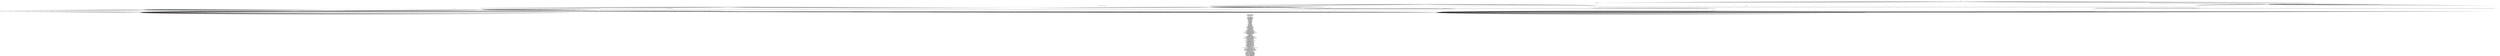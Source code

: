 digraph g {

    labelloc = "b"
    label = "Server/Client: libssh 0.11.1
    Protocol Stage: TRANSPORT
KEX Algorithm: ecdh-sha2-nistp256
Strict KEX enabled: true

 Messages used during testing: 
MSG_DEBUG
MSG_KEX_DH_GEX_GROUP
MSG_KEX_DH_GEX_INIT
MSG_KEX_DH_GEX_OLD_REQUEST
MSG_KEX_DH_GEX_REPLY
MSG_KEX_DH_GEX_REQUEST
MSG_KEXDH_INIT
MSG_KEXDH_REPLY
MSG_DISCONNECT
MSG_KEX_ECDH_INIT
MSG_KEX_ECDH_REPLY
MSG_EXT_INFO
MSG_KEX_HBR_INIT
MSG_KEX_HBR_REPLY
MSG_IGNORE
MSG_KEXINIT
MSG_NEWCOMPRESS
MSG_NEWKEYS
MSG_PING_OPENSSH
MSG_PONG_OPENSSH
MSG_KEX_RSA_DONE
MSG_KEX_RSA_PUBKEY
MSG_KEX_RSA_SECRET
MSG_SERVICE_ACCEPT
MSG_SERVICE_REQUEST_USERAUTH
MSG_SERVICE_REQUEST_CONNECTION
MSG_UNIMPLEMENTED
MSG_VERSION_EXCHANGE
MSG_USERAUTH_BANNER
MSG_USERAUTH_FAILURE
MSG_USERAUTH_INFO_REQUEST
MSG_USERAUTH_INFO_RESPONSE
MSG_USERAUTH_PASSWD_CHANGEREQ
MSG_USERAUTH_PK_OK
MSG_USERAUTH_REQUEST_HOSTBASED
MSG_USERAUTH_REQUEST_KEYBOARD_INTERACTIVE
MSG_USERAUTH_REQUEST_NONE
MSG_USERAUTH_REQUEST_PASSWORD
MSG_USERAUTH_REQUEST_PUBLICKEY_HOSTBOUND_OPENSSH
MSG_USERAUTH_REQUEST_PUBLICKEY
MSG_USERAUTH_REQUEST_UNKNOWN
MSG_USERAUTH_SUCCESS
MSG_CHANNEL_CLOSE
MSG_CHANNEL_DATA
MSG_CHANNEL_EOF
MSG_CHANNEL_EXTENDED_DATA
MSG_CHANNEL_FAILURE
MSG_CHANNEL_OPEN_CONFIRMATION
MSG_CHANNEL_OPEN_DIRECT_STREAMLOCAL_OPENSSH
MSG_CHANNEL_OPEN_DIRECT_TCPIP
MSG_CHANNEL_OPEN_FAILURE
MSG_CHANNEL_OPEN_FORWARDED_STREAMLOCAL_OPENSSH
MSG_CHANNEL_OPEN_FORWARDED_TCPIP
MSG_CHANNEL_OPEN_SESSION
MSG_CHANNEL_OPEN_TUN_OPENSSH
MSG_CHANNEL_OPEN_UNKNOWN
MSG_CHANNEL_OPEN_X11
MSG_CHANNEL_REQUEST_AUTH_AGENT_OPENSSH
MSG_CHANNEL_REQUEST_BREAK
MSG_CHANNEL_REQUEST_ENV
MSG_CHANNEL_REQUEST_EOW_OPENSSH
MSG_CHANNEL_REQUEST_EXEC
MSG_CHANNEL_REQUEST_EXIT_SIGNAL
MSG_CHANNEL_REQUEST_EXIT_STATUS
MSG_CHANNEL_REQUEST_PTY_REQ
MSG_CHANNEL_REQUEST_SHELL
MSG_CHANNEL_REQUEST_SIGNAL
MSG_CHANNEL_REQUEST_SUBSYSTEM
MSG_CHANNEL_REQUEST_UNKNOWN
MSG_CHANNEL_REQUEST_WINDOW_CHANGE
MSG_CHANNEL_REQUEST_X11_REQ
MSG_CHANNEL_REQUEST_XON_XOFF
MSG_CHANNEL_SUCCESS
MSG_CHANNEL_WINDOW_ADJUST
MSG_GLOBAL_REQUEST_CANCEL_STREAMLOCAL_FORWARD_OPENSSH
MSG_GLOBAL_REQUEST_CANCEL_TCPIP_FORWARD
MSG_REQUEST_FAILURE
MSG_GLOBAL_REQUEST_HOSTKEYS_OPENSSH
MSG_GLOBAL_REQUEST_HOSTKEYS_PROVE_OPENSSH
MSG_GLOBAL_REQUEST_NO_MORE_SESSIONS_OPENSSH
MSG_GLOBAL_REQUEST_STREAMLOCAL_FORWARD_OPENSSH
MSG_REQUEST_SUCCESS
MSG_GLOBAL_REQUEST_TCPIP_FORWARD
MSG_GLOBAL_REQUEST_UNKNOWN
MSG_UNKNOWN_ID_RESERVED_0
MSG_UNKNOWN_ID_TRANSPORT_GENERIC
MSG_UNKNOWN_ID_ALGORITHM_NEGOTIATION
MSG_UNKNOWN_ID_KEY_EXCHANGE_SPECIFIC
MSG_UNKNOWN_ID_USERAUTH_GENERIC
MSG_UNKNOWN_ID_USERAUTH_SPECIFIC
MSG_UNKNOWN_ID_CONNECTION_GENERIC
MSG_UNKNOWN_ID_CHANNEL_RELATED
MSG_UNKNOWN_ID_RESERVED_CLIENT
MSG_UNKNOWN_ID_RESERVED_PRIVATE
"
    fontsize = 30
    edge[decorate="true"]

	s0 [shape="circle" width="2.3" label="Protocol Version Exchanged
(s0

SocketState: [UP]" fixedsize="true" height="2.3"];
	s1 [shape="circle" width="2.3" label="KEX: Algorithms Negotiated
(s1

SocketState: [UP]" fixedsize="true" height="2.3"];
	s2 [shape="circle" color="RED" width="2.3" label="TCP Closed
(s2

SocketState: [CLOSED]" fixedsize="true" height="2.3"];
	s3 [shape="circle" width="2.3" label="KEX: Keys Derived
(s3

SocketState: [UP]" fixedsize="true" height="2.3"];
	s4 [shape="circle" width="2.3" label="Protocol Completed
(s4

SocketState: [UP]" fixedsize="true" height="2.3"];
	s5 [shape="circle" width="2.3" label="Unknown State (s5)

SocketState: [UP]" fixedsize="true" height="2.3"];
	s6 [shape="circle" width="2.3" label="Unknown State (s6)

SocketState: [UP]" fixedsize="true" height="2.3"];
	s7 [shape="circle" width="2.3" label="Unknown State (s7)

SocketState: [UP]" fixedsize="true" height="2.3"];
	s8 [shape="circle" width="2.3" label="Unknown State (s8)

SocketState: [UP]" fixedsize="true" height="2.3"];
	s0 -> s5 [label="MSG_DEBUG / KeyExchangeInitMessage"];
	s0 -> s2 [label="MSG_KEX_DH_GEX_GROUP / KeyExchangeInitMessage,DisconnectMessage"];
	s0 -> s5 [label="MSG_KEX_DH_GEX_INIT / KeyExchangeInitMessage,UnimplementedMessage"];
	s0 -> s2 [label="MSG_KEX_DH_GEX_OLD_REQUEST / KeyExchangeInitMessage,DisconnectMessage"];
	s0 -> s5 [label="MSG_KEX_DH_GEX_REPLY / KeyExchangeInitMessage,UnimplementedMessage"];
	s0 -> s5 [label="MSG_KEX_DH_GEX_REQUEST / KeyExchangeInitMessage,UnimplementedMessage"];
	s0 -> s2 [label="MSG_KEXDH_INIT / KeyExchangeInitMessage,DisconnectMessage"];
	s0 -> s2 [label="MSG_KEXDH_REPLY / KeyExchangeInitMessage,DisconnectMessage"];
	s0 -> s2 [label="MSG_DISCONNECT / KeyExchangeInitMessage"];
	s0 -> s2 [label="MSG_KEX_ECDH_INIT / KeyExchangeInitMessage,DisconnectMessage"];
	s0 -> s2 [label="MSG_KEX_ECDH_REPLY / KeyExchangeInitMessage,DisconnectMessage"];
	s0 -> s2 [label="MSG_EXT_INFO / KeyExchangeInitMessage,DisconnectMessage"];
	s0 -> s2 [label="MSG_KEX_HBR_INIT / KeyExchangeInitMessage,DisconnectMessage"];
	s0 -> s2 [label="MSG_KEX_HBR_REPLY / KeyExchangeInitMessage,DisconnectMessage"];
	s0 -> s5 [label="MSG_IGNORE / KeyExchangeInitMessage"];
	s0 -> s1 [color="GREEN" style="bold" label="MSG_KEXINIT / KeyExchangeInitMessage"];
	s0 -> s5 [label="MSG_NEWCOMPRESS / KeyExchangeInitMessage,UnimplementedMessage"];
	s0 -> s2 [label="MSG_NEWKEYS / KeyExchangeInitMessage,DisconnectMessage"];
	s0 -> s5 [label="MSG_PING_OPENSSH / KeyExchangeInitMessage,UnimplementedMessage"];
	s0 -> s5 [label="MSG_PONG_OPENSSH / KeyExchangeInitMessage,UnimplementedMessage"];
	s0 -> s5 [label="MSG_KEX_RSA_DONE / KeyExchangeInitMessage,UnimplementedMessage"];
	s0 -> s2 [label="MSG_KEX_RSA_PUBKEY / KeyExchangeInitMessage,DisconnectMessage"];
	s0 -> s2 [label="MSG_KEX_RSA_SECRET / KeyExchangeInitMessage,DisconnectMessage"];
	s0 -> s2 [label="MSG_SERVICE_ACCEPT / KeyExchangeInitMessage,DisconnectMessage"];
	s0 -> s2 [label="MSG_SERVICE_REQUEST_USERAUTH / KeyExchangeInitMessage,DisconnectMessage"];
	s0 -> s2 [label="MSG_SERVICE_REQUEST_CONNECTION / KeyExchangeInitMessage,DisconnectMessage"];
	s0 -> s5 [label="MSG_UNIMPLEMENTED / KeyExchangeInitMessage"];
	s0 -> s5 [label="MSG_VERSION_EXCHANGE / KeyExchangeInitMessage,UnimplementedMessage"];
	s0 -> s2 [label="MSG_USERAUTH_BANNER / KeyExchangeInitMessage,DisconnectMessage"];
	s0 -> s2 [label="MSG_USERAUTH_FAILURE / KeyExchangeInitMessage,DisconnectMessage"];
	s0 -> s2 [label="MSG_USERAUTH_INFO_REQUEST / KeyExchangeInitMessage,DisconnectMessage"];
	s0 -> s2 [label="MSG_USERAUTH_INFO_RESPONSE / KeyExchangeInitMessage,DisconnectMessage"];
	s0 -> s2 [label="MSG_USERAUTH_PASSWD_CHANGEREQ / KeyExchangeInitMessage,DisconnectMessage"];
	s0 -> s2 [label="MSG_USERAUTH_PK_OK / KeyExchangeInitMessage,DisconnectMessage"];
	s0 -> s2 [label="MSG_USERAUTH_REQUEST_HOSTBASED / KeyExchangeInitMessage,DisconnectMessage"];
	s0 -> s2 [label="MSG_USERAUTH_REQUEST_KEYBOARD_INTERACTIVE / KeyExchangeInitMessage,DisconnectMessage"];
	s0 -> s2 [label="MSG_USERAUTH_REQUEST_NONE / KeyExchangeInitMessage,DisconnectMessage"];
	s0 -> s2 [label="MSG_USERAUTH_REQUEST_PASSWORD / KeyExchangeInitMessage,DisconnectMessage"];
	s0 -> s2 [label="MSG_USERAUTH_REQUEST_PUBLICKEY_HOSTBOUND_OPENSSH / KeyExchangeInitMessage,DisconnectMessage"];
	s0 -> s2 [label="MSG_USERAUTH_REQUEST_PUBLICKEY / KeyExchangeInitMessage,DisconnectMessage"];
	s0 -> s2 [label="MSG_USERAUTH_REQUEST_UNKNOWN / KeyExchangeInitMessage,DisconnectMessage"];
	s0 -> s2 [label="MSG_USERAUTH_SUCCESS / KeyExchangeInitMessage,DisconnectMessage"];
	s0 -> s2 [label="MSG_CHANNEL_CLOSE / KeyExchangeInitMessage,DisconnectMessage"];
	s0 -> s2 [label="MSG_CHANNEL_DATA / KeyExchangeInitMessage,DisconnectMessage"];
	s0 -> s2 [label="MSG_CHANNEL_EOF / KeyExchangeInitMessage,DisconnectMessage"];
	s0 -> s2 [label="MSG_CHANNEL_EXTENDED_DATA / KeyExchangeInitMessage,DisconnectMessage"];
	s0 -> s2 [label="MSG_CHANNEL_FAILURE / KeyExchangeInitMessage,DisconnectMessage"];
	s0 -> s2 [label="MSG_CHANNEL_OPEN_CONFIRMATION / KeyExchangeInitMessage,DisconnectMessage"];
	s0 -> s2 [label="MSG_CHANNEL_OPEN_DIRECT_STREAMLOCAL_OPENSSH / KeyExchangeInitMessage,DisconnectMessage"];
	s0 -> s2 [label="MSG_CHANNEL_OPEN_DIRECT_TCPIP / KeyExchangeInitMessage,DisconnectMessage"];
	s0 -> s2 [label="MSG_CHANNEL_OPEN_FAILURE / KeyExchangeInitMessage,DisconnectMessage"];
	s0 -> s2 [label="MSG_CHANNEL_OPEN_FORWARDED_STREAMLOCAL_OPENSSH / KeyExchangeInitMessage,DisconnectMessage"];
	s0 -> s2 [label="MSG_CHANNEL_OPEN_FORWARDED_TCPIP / KeyExchangeInitMessage,DisconnectMessage"];
	s0 -> s2 [label="MSG_CHANNEL_OPEN_SESSION / KeyExchangeInitMessage,DisconnectMessage"];
	s0 -> s2 [label="MSG_CHANNEL_OPEN_TUN_OPENSSH / KeyExchangeInitMessage,DisconnectMessage"];
	s0 -> s2 [label="MSG_CHANNEL_OPEN_UNKNOWN / KeyExchangeInitMessage,DisconnectMessage"];
	s0 -> s2 [label="MSG_CHANNEL_OPEN_X11 / KeyExchangeInitMessage,DisconnectMessage"];
	s0 -> s2 [label="MSG_CHANNEL_REQUEST_AUTH_AGENT_OPENSSH / KeyExchangeInitMessage,DisconnectMessage"];
	s0 -> s2 [label="MSG_CHANNEL_REQUEST_BREAK / KeyExchangeInitMessage,DisconnectMessage"];
	s0 -> s2 [label="MSG_CHANNEL_REQUEST_ENV / KeyExchangeInitMessage,DisconnectMessage"];
	s0 -> s2 [label="MSG_CHANNEL_REQUEST_EOW_OPENSSH / KeyExchangeInitMessage,DisconnectMessage"];
	s0 -> s2 [label="MSG_CHANNEL_REQUEST_EXEC / KeyExchangeInitMessage,DisconnectMessage"];
	s0 -> s2 [label="MSG_CHANNEL_REQUEST_EXIT_SIGNAL / KeyExchangeInitMessage,DisconnectMessage"];
	s0 -> s2 [label="MSG_CHANNEL_REQUEST_EXIT_STATUS / KeyExchangeInitMessage,DisconnectMessage"];
	s0 -> s2 [label="MSG_CHANNEL_REQUEST_PTY_REQ / KeyExchangeInitMessage,DisconnectMessage"];
	s0 -> s2 [label="MSG_CHANNEL_REQUEST_SHELL / KeyExchangeInitMessage,DisconnectMessage"];
	s0 -> s2 [label="MSG_CHANNEL_REQUEST_SIGNAL / KeyExchangeInitMessage,DisconnectMessage"];
	s0 -> s2 [label="MSG_CHANNEL_REQUEST_SUBSYSTEM / KeyExchangeInitMessage,DisconnectMessage"];
	s0 -> s2 [label="MSG_CHANNEL_REQUEST_UNKNOWN / KeyExchangeInitMessage,DisconnectMessage"];
	s0 -> s2 [label="MSG_CHANNEL_REQUEST_WINDOW_CHANGE / KeyExchangeInitMessage,DisconnectMessage"];
	s0 -> s2 [label="MSG_CHANNEL_REQUEST_X11_REQ / KeyExchangeInitMessage,DisconnectMessage"];
	s0 -> s2 [label="MSG_CHANNEL_REQUEST_XON_XOFF / KeyExchangeInitMessage,DisconnectMessage"];
	s0 -> s2 [label="MSG_CHANNEL_SUCCESS / KeyExchangeInitMessage,DisconnectMessage"];
	s0 -> s2 [label="MSG_CHANNEL_WINDOW_ADJUST / KeyExchangeInitMessage,DisconnectMessage"];
	s0 -> s2 [label="MSG_GLOBAL_REQUEST_CANCEL_STREAMLOCAL_FORWARD_OPENSSH / KeyExchangeInitMessage,DisconnectMessage"];
	s0 -> s2 [label="MSG_GLOBAL_REQUEST_CANCEL_TCPIP_FORWARD / KeyExchangeInitMessage,DisconnectMessage"];
	s0 -> s2 [label="MSG_REQUEST_FAILURE / KeyExchangeInitMessage,DisconnectMessage"];
	s0 -> s2 [label="MSG_GLOBAL_REQUEST_HOSTKEYS_OPENSSH / KeyExchangeInitMessage,DisconnectMessage"];
	s0 -> s2 [label="MSG_GLOBAL_REQUEST_HOSTKEYS_PROVE_OPENSSH / KeyExchangeInitMessage,DisconnectMessage"];
	s0 -> s2 [label="MSG_GLOBAL_REQUEST_NO_MORE_SESSIONS_OPENSSH / KeyExchangeInitMessage,DisconnectMessage"];
	s0 -> s2 [label="MSG_GLOBAL_REQUEST_STREAMLOCAL_FORWARD_OPENSSH / KeyExchangeInitMessage,DisconnectMessage"];
	s0 -> s2 [label="MSG_REQUEST_SUCCESS / KeyExchangeInitMessage,DisconnectMessage"];
	s0 -> s2 [label="MSG_GLOBAL_REQUEST_TCPIP_FORWARD / KeyExchangeInitMessage,DisconnectMessage"];
	s0 -> s2 [label="MSG_GLOBAL_REQUEST_UNKNOWN / KeyExchangeInitMessage,DisconnectMessage"];
	s0 -> s5 [label="MSG_UNKNOWN_ID_RESERVED_0 / KeyExchangeInitMessage,UnimplementedMessage"];
	s0 -> s5 [label="MSG_UNKNOWN_ID_TRANSPORT_GENERIC / KeyExchangeInitMessage,UnimplementedMessage"];
	s0 -> s5 [label="MSG_UNKNOWN_ID_ALGORITHM_NEGOTIATION / KeyExchangeInitMessage,UnimplementedMessage"];
	s0 -> s5 [label="MSG_UNKNOWN_ID_KEY_EXCHANGE_SPECIFIC / KeyExchangeInitMessage,UnimplementedMessage"];
	s0 -> s5 [label="MSG_UNKNOWN_ID_USERAUTH_GENERIC / KeyExchangeInitMessage,UnimplementedMessage"];
	s0 -> s5 [label="MSG_UNKNOWN_ID_USERAUTH_SPECIFIC / KeyExchangeInitMessage,UnimplementedMessage"];
	s0 -> s5 [label="MSG_UNKNOWN_ID_CONNECTION_GENERIC / KeyExchangeInitMessage,UnimplementedMessage"];
	s0 -> s5 [label="MSG_UNKNOWN_ID_CHANNEL_RELATED / KeyExchangeInitMessage,UnimplementedMessage"];
	s0 -> s5 [label="MSG_UNKNOWN_ID_RESERVED_CLIENT / KeyExchangeInitMessage,UnimplementedMessage"];
	s0 -> s5 [label="MSG_UNKNOWN_ID_RESERVED_PRIVATE / KeyExchangeInitMessage,UnimplementedMessage"];
	s1 -> s6 [label="MSG_DEBUG / [No output]"];
	s1 -> s2 [label="MSG_KEX_DH_GEX_GROUP / DisconnectMessage"];
	s1 -> s6 [label="MSG_KEX_DH_GEX_INIT / UnimplementedMessage"];
	s1 -> s2 [label="MSG_KEX_DH_GEX_OLD_REQUEST / DisconnectMessage"];
	s1 -> s6 [label="MSG_KEX_DH_GEX_REPLY / UnimplementedMessage"];
	s1 -> s6 [label="MSG_KEX_DH_GEX_REQUEST / UnimplementedMessage"];
	s1 -> s2 [label="MSG_KEXDH_INIT / DisconnectMessage"];
	s1 -> s2 [label="MSG_KEXDH_REPLY / DisconnectMessage"];
	s1 -> s2 [label="MSG_DISCONNECT / [No output]"];
	s1 -> s3 [color="GREEN" style="bold" label="MSG_KEX_ECDH_INIT / EcdhKeyExchangeReplyMessage,NewKeysMessage"];
	s1 -> s2 [label="MSG_KEX_ECDH_REPLY / DisconnectMessage"];
	s1 -> s2 [label="MSG_EXT_INFO / DisconnectMessage"];
	s1 -> s2 [label="MSG_KEX_HBR_INIT / DisconnectMessage"];
	s1 -> s2 [label="MSG_KEX_HBR_REPLY / DisconnectMessage"];
	s1 -> s6 [label="MSG_IGNORE / [No output]"];
	s1 -> s2 [label="MSG_KEXINIT / DisconnectMessage"];
	s1 -> s6 [label="MSG_NEWCOMPRESS / UnimplementedMessage"];
	s1 -> s2 [label="MSG_NEWKEYS / DisconnectMessage"];
	s1 -> s6 [label="MSG_PING_OPENSSH / UnimplementedMessage"];
	s1 -> s6 [label="MSG_PONG_OPENSSH / UnimplementedMessage"];
	s1 -> s6 [label="MSG_KEX_RSA_DONE / UnimplementedMessage"];
	s1 -> s2 [label="MSG_KEX_RSA_PUBKEY / DisconnectMessage"];
	s1 -> s2 [label="MSG_KEX_RSA_SECRET / DisconnectMessage"];
	s1 -> s2 [label="MSG_SERVICE_ACCEPT / DisconnectMessage"];
	s1 -> s2 [label="MSG_SERVICE_REQUEST_USERAUTH / DisconnectMessage"];
	s1 -> s2 [label="MSG_SERVICE_REQUEST_CONNECTION / DisconnectMessage"];
	s1 -> s6 [label="MSG_UNIMPLEMENTED / [No output]"];
	s1 -> s6 [label="MSG_VERSION_EXCHANGE / UnimplementedMessage"];
	s1 -> s2 [label="MSG_USERAUTH_BANNER / DisconnectMessage"];
	s1 -> s2 [label="MSG_USERAUTH_FAILURE / DisconnectMessage"];
	s1 -> s2 [label="MSG_USERAUTH_INFO_REQUEST / DisconnectMessage"];
	s1 -> s2 [label="MSG_USERAUTH_INFO_RESPONSE / DisconnectMessage"];
	s1 -> s2 [label="MSG_USERAUTH_PASSWD_CHANGEREQ / DisconnectMessage"];
	s1 -> s2 [label="MSG_USERAUTH_PK_OK / DisconnectMessage"];
	s1 -> s2 [label="MSG_USERAUTH_REQUEST_HOSTBASED / DisconnectMessage"];
	s1 -> s2 [label="MSG_USERAUTH_REQUEST_KEYBOARD_INTERACTIVE / DisconnectMessage"];
	s1 -> s2 [label="MSG_USERAUTH_REQUEST_NONE / DisconnectMessage"];
	s1 -> s2 [label="MSG_USERAUTH_REQUEST_PASSWORD / DisconnectMessage"];
	s1 -> s2 [label="MSG_USERAUTH_REQUEST_PUBLICKEY_HOSTBOUND_OPENSSH / DisconnectMessage"];
	s1 -> s2 [label="MSG_USERAUTH_REQUEST_PUBLICKEY / DisconnectMessage"];
	s1 -> s2 [label="MSG_USERAUTH_REQUEST_UNKNOWN / DisconnectMessage"];
	s1 -> s2 [label="MSG_USERAUTH_SUCCESS / DisconnectMessage"];
	s1 -> s2 [label="MSG_CHANNEL_CLOSE / DisconnectMessage"];
	s1 -> s2 [label="MSG_CHANNEL_DATA / DisconnectMessage"];
	s1 -> s2 [label="MSG_CHANNEL_EOF / DisconnectMessage"];
	s1 -> s2 [label="MSG_CHANNEL_EXTENDED_DATA / DisconnectMessage"];
	s1 -> s2 [label="MSG_CHANNEL_FAILURE / DisconnectMessage"];
	s1 -> s2 [label="MSG_CHANNEL_OPEN_CONFIRMATION / DisconnectMessage"];
	s1 -> s2 [label="MSG_CHANNEL_OPEN_DIRECT_STREAMLOCAL_OPENSSH / DisconnectMessage"];
	s1 -> s2 [label="MSG_CHANNEL_OPEN_DIRECT_TCPIP / DisconnectMessage"];
	s1 -> s2 [label="MSG_CHANNEL_OPEN_FAILURE / DisconnectMessage"];
	s1 -> s2 [label="MSG_CHANNEL_OPEN_FORWARDED_STREAMLOCAL_OPENSSH / DisconnectMessage"];
	s1 -> s2 [label="MSG_CHANNEL_OPEN_FORWARDED_TCPIP / DisconnectMessage"];
	s1 -> s2 [label="MSG_CHANNEL_OPEN_SESSION / DisconnectMessage"];
	s1 -> s2 [label="MSG_CHANNEL_OPEN_TUN_OPENSSH / DisconnectMessage"];
	s1 -> s2 [label="MSG_CHANNEL_OPEN_UNKNOWN / DisconnectMessage"];
	s1 -> s2 [label="MSG_CHANNEL_OPEN_X11 / DisconnectMessage"];
	s1 -> s2 [label="MSG_CHANNEL_REQUEST_AUTH_AGENT_OPENSSH / DisconnectMessage"];
	s1 -> s2 [label="MSG_CHANNEL_REQUEST_BREAK / DisconnectMessage"];
	s1 -> s2 [label="MSG_CHANNEL_REQUEST_ENV / DisconnectMessage"];
	s1 -> s2 [label="MSG_CHANNEL_REQUEST_EOW_OPENSSH / DisconnectMessage"];
	s1 -> s2 [label="MSG_CHANNEL_REQUEST_EXEC / DisconnectMessage"];
	s1 -> s2 [label="MSG_CHANNEL_REQUEST_EXIT_SIGNAL / DisconnectMessage"];
	s1 -> s2 [label="MSG_CHANNEL_REQUEST_EXIT_STATUS / DisconnectMessage"];
	s1 -> s2 [label="MSG_CHANNEL_REQUEST_PTY_REQ / DisconnectMessage"];
	s1 -> s2 [label="MSG_CHANNEL_REQUEST_SHELL / DisconnectMessage"];
	s1 -> s2 [label="MSG_CHANNEL_REQUEST_SIGNAL / DisconnectMessage"];
	s1 -> s2 [label="MSG_CHANNEL_REQUEST_SUBSYSTEM / DisconnectMessage"];
	s1 -> s2 [label="MSG_CHANNEL_REQUEST_UNKNOWN / DisconnectMessage"];
	s1 -> s2 [label="MSG_CHANNEL_REQUEST_WINDOW_CHANGE / DisconnectMessage"];
	s1 -> s2 [label="MSG_CHANNEL_REQUEST_X11_REQ / DisconnectMessage"];
	s1 -> s2 [label="MSG_CHANNEL_REQUEST_XON_XOFF / DisconnectMessage"];
	s1 -> s2 [label="MSG_CHANNEL_SUCCESS / DisconnectMessage"];
	s1 -> s2 [label="MSG_CHANNEL_WINDOW_ADJUST / DisconnectMessage"];
	s1 -> s2 [label="MSG_GLOBAL_REQUEST_CANCEL_STREAMLOCAL_FORWARD_OPENSSH / DisconnectMessage"];
	s1 -> s2 [label="MSG_GLOBAL_REQUEST_CANCEL_TCPIP_FORWARD / DisconnectMessage"];
	s1 -> s2 [label="MSG_REQUEST_FAILURE / DisconnectMessage"];
	s1 -> s2 [label="MSG_GLOBAL_REQUEST_HOSTKEYS_OPENSSH / DisconnectMessage"];
	s1 -> s2 [label="MSG_GLOBAL_REQUEST_HOSTKEYS_PROVE_OPENSSH / DisconnectMessage"];
	s1 -> s2 [label="MSG_GLOBAL_REQUEST_NO_MORE_SESSIONS_OPENSSH / DisconnectMessage"];
	s1 -> s2 [label="MSG_GLOBAL_REQUEST_STREAMLOCAL_FORWARD_OPENSSH / DisconnectMessage"];
	s1 -> s2 [label="MSG_REQUEST_SUCCESS / DisconnectMessage"];
	s1 -> s2 [label="MSG_GLOBAL_REQUEST_TCPIP_FORWARD / DisconnectMessage"];
	s1 -> s2 [label="MSG_GLOBAL_REQUEST_UNKNOWN / DisconnectMessage"];
	s1 -> s6 [label="MSG_UNKNOWN_ID_RESERVED_0 / UnimplementedMessage"];
	s1 -> s6 [label="MSG_UNKNOWN_ID_TRANSPORT_GENERIC / UnimplementedMessage"];
	s1 -> s6 [label="MSG_UNKNOWN_ID_ALGORITHM_NEGOTIATION / UnimplementedMessage"];
	s1 -> s6 [label="MSG_UNKNOWN_ID_KEY_EXCHANGE_SPECIFIC / UnimplementedMessage"];
	s1 -> s6 [label="MSG_UNKNOWN_ID_USERAUTH_GENERIC / UnimplementedMessage"];
	s1 -> s6 [label="MSG_UNKNOWN_ID_USERAUTH_SPECIFIC / UnimplementedMessage"];
	s1 -> s6 [label="MSG_UNKNOWN_ID_CONNECTION_GENERIC / UnimplementedMessage"];
	s1 -> s6 [label="MSG_UNKNOWN_ID_CHANNEL_RELATED / UnimplementedMessage"];
	s1 -> s6 [label="MSG_UNKNOWN_ID_RESERVED_CLIENT / UnimplementedMessage"];
	s1 -> s6 [label="MSG_UNKNOWN_ID_RESERVED_PRIVATE / UnimplementedMessage"];
	s2 -> s2 [label="MSG_DEBUG / [No output]"];
	s2 -> s2 [label="MSG_KEX_DH_GEX_GROUP / [No output]"];
	s2 -> s2 [label="MSG_KEX_DH_GEX_INIT / [No output]"];
	s2 -> s2 [label="MSG_KEX_DH_GEX_OLD_REQUEST / [No output]"];
	s2 -> s2 [label="MSG_KEX_DH_GEX_REPLY / [No output]"];
	s2 -> s2 [label="MSG_KEX_DH_GEX_REQUEST / [No output]"];
	s2 -> s2 [label="MSG_KEXDH_INIT / [No output]"];
	s2 -> s2 [label="MSG_KEXDH_REPLY / [No output]"];
	s2 -> s2 [label="MSG_DISCONNECT / [No output]"];
	s2 -> s2 [label="MSG_KEX_ECDH_INIT / [No output]"];
	s2 -> s2 [label="MSG_KEX_ECDH_REPLY / [No output]"];
	s2 -> s2 [label="MSG_EXT_INFO / [No output]"];
	s2 -> s2 [label="MSG_KEX_HBR_INIT / [No output]"];
	s2 -> s2 [label="MSG_KEX_HBR_REPLY / [No output]"];
	s2 -> s2 [label="MSG_IGNORE / [No output]"];
	s2 -> s2 [label="MSG_KEXINIT / [No output]"];
	s2 -> s2 [label="MSG_NEWCOMPRESS / [No output]"];
	s2 -> s2 [label="MSG_NEWKEYS / [No output]"];
	s2 -> s2 [label="MSG_PING_OPENSSH / [No output]"];
	s2 -> s2 [label="MSG_PONG_OPENSSH / [No output]"];
	s2 -> s2 [label="MSG_KEX_RSA_DONE / [No output]"];
	s2 -> s2 [label="MSG_KEX_RSA_PUBKEY / [No output]"];
	s2 -> s2 [label="MSG_KEX_RSA_SECRET / [No output]"];
	s2 -> s2 [label="MSG_SERVICE_ACCEPT / [No output]"];
	s2 -> s2 [label="MSG_SERVICE_REQUEST_USERAUTH / [No output]"];
	s2 -> s2 [label="MSG_SERVICE_REQUEST_CONNECTION / [No output]"];
	s2 -> s2 [label="MSG_UNIMPLEMENTED / [No output]"];
	s2 -> s2 [label="MSG_VERSION_EXCHANGE / [No output]"];
	s2 -> s2 [label="MSG_USERAUTH_BANNER / [No output]"];
	s2 -> s2 [label="MSG_USERAUTH_FAILURE / [No output]"];
	s2 -> s2 [label="MSG_USERAUTH_INFO_REQUEST / [No output]"];
	s2 -> s2 [label="MSG_USERAUTH_INFO_RESPONSE / [No output]"];
	s2 -> s2 [label="MSG_USERAUTH_PASSWD_CHANGEREQ / [No output]"];
	s2 -> s2 [label="MSG_USERAUTH_PK_OK / [No output]"];
	s2 -> s2 [label="MSG_USERAUTH_REQUEST_HOSTBASED / [No output]"];
	s2 -> s2 [label="MSG_USERAUTH_REQUEST_KEYBOARD_INTERACTIVE / [No output]"];
	s2 -> s2 [label="MSG_USERAUTH_REQUEST_NONE / [No output]"];
	s2 -> s2 [label="MSG_USERAUTH_REQUEST_PASSWORD / [No output]"];
	s2 -> s2 [label="MSG_USERAUTH_REQUEST_PUBLICKEY_HOSTBOUND_OPENSSH / [No output]"];
	s2 -> s2 [label="MSG_USERAUTH_REQUEST_PUBLICKEY / [No output]"];
	s2 -> s2 [label="MSG_USERAUTH_REQUEST_UNKNOWN / [No output]"];
	s2 -> s2 [label="MSG_USERAUTH_SUCCESS / [No output]"];
	s2 -> s2 [label="MSG_CHANNEL_CLOSE / [No output]"];
	s2 -> s2 [label="MSG_CHANNEL_DATA / [No output]"];
	s2 -> s2 [label="MSG_CHANNEL_EOF / [No output]"];
	s2 -> s2 [label="MSG_CHANNEL_EXTENDED_DATA / [No output]"];
	s2 -> s2 [label="MSG_CHANNEL_FAILURE / [No output]"];
	s2 -> s2 [label="MSG_CHANNEL_OPEN_CONFIRMATION / [No output]"];
	s2 -> s2 [label="MSG_CHANNEL_OPEN_DIRECT_STREAMLOCAL_OPENSSH / [No output]"];
	s2 -> s2 [label="MSG_CHANNEL_OPEN_DIRECT_TCPIP / [No output]"];
	s2 -> s2 [label="MSG_CHANNEL_OPEN_FAILURE / [No output]"];
	s2 -> s2 [label="MSG_CHANNEL_OPEN_FORWARDED_STREAMLOCAL_OPENSSH / [No output]"];
	s2 -> s2 [label="MSG_CHANNEL_OPEN_FORWARDED_TCPIP / [No output]"];
	s2 -> s2 [label="MSG_CHANNEL_OPEN_SESSION / [No output]"];
	s2 -> s2 [label="MSG_CHANNEL_OPEN_TUN_OPENSSH / [No output]"];
	s2 -> s2 [label="MSG_CHANNEL_OPEN_UNKNOWN / [No output]"];
	s2 -> s2 [label="MSG_CHANNEL_OPEN_X11 / [No output]"];
	s2 -> s2 [label="MSG_CHANNEL_REQUEST_AUTH_AGENT_OPENSSH / [No output]"];
	s2 -> s2 [label="MSG_CHANNEL_REQUEST_BREAK / [No output]"];
	s2 -> s2 [label="MSG_CHANNEL_REQUEST_ENV / [No output]"];
	s2 -> s2 [label="MSG_CHANNEL_REQUEST_EOW_OPENSSH / [No output]"];
	s2 -> s2 [label="MSG_CHANNEL_REQUEST_EXEC / [No output]"];
	s2 -> s2 [label="MSG_CHANNEL_REQUEST_EXIT_SIGNAL / [No output]"];
	s2 -> s2 [label="MSG_CHANNEL_REQUEST_EXIT_STATUS / [No output]"];
	s2 -> s2 [label="MSG_CHANNEL_REQUEST_PTY_REQ / [No output]"];
	s2 -> s2 [label="MSG_CHANNEL_REQUEST_SHELL / [No output]"];
	s2 -> s2 [label="MSG_CHANNEL_REQUEST_SIGNAL / [No output]"];
	s2 -> s2 [label="MSG_CHANNEL_REQUEST_SUBSYSTEM / [No output]"];
	s2 -> s2 [label="MSG_CHANNEL_REQUEST_UNKNOWN / [No output]"];
	s2 -> s2 [label="MSG_CHANNEL_REQUEST_WINDOW_CHANGE / [No output]"];
	s2 -> s2 [label="MSG_CHANNEL_REQUEST_X11_REQ / [No output]"];
	s2 -> s2 [label="MSG_CHANNEL_REQUEST_XON_XOFF / [No output]"];
	s2 -> s2 [label="MSG_CHANNEL_SUCCESS / [No output]"];
	s2 -> s2 [label="MSG_CHANNEL_WINDOW_ADJUST / [No output]"];
	s2 -> s2 [label="MSG_GLOBAL_REQUEST_CANCEL_STREAMLOCAL_FORWARD_OPENSSH / [No output]"];
	s2 -> s2 [label="MSG_GLOBAL_REQUEST_CANCEL_TCPIP_FORWARD / [No output]"];
	s2 -> s2 [label="MSG_REQUEST_FAILURE / [No output]"];
	s2 -> s2 [label="MSG_GLOBAL_REQUEST_HOSTKEYS_OPENSSH / [No output]"];
	s2 -> s2 [label="MSG_GLOBAL_REQUEST_HOSTKEYS_PROVE_OPENSSH / [No output]"];
	s2 -> s2 [label="MSG_GLOBAL_REQUEST_NO_MORE_SESSIONS_OPENSSH / [No output]"];
	s2 -> s2 [label="MSG_GLOBAL_REQUEST_STREAMLOCAL_FORWARD_OPENSSH / [No output]"];
	s2 -> s2 [label="MSG_REQUEST_SUCCESS / [No output]"];
	s2 -> s2 [label="MSG_GLOBAL_REQUEST_TCPIP_FORWARD / [No output]"];
	s2 -> s2 [label="MSG_GLOBAL_REQUEST_UNKNOWN / [No output]"];
	s2 -> s2 [label="MSG_UNKNOWN_ID_RESERVED_0 / [No output]"];
	s2 -> s2 [label="MSG_UNKNOWN_ID_TRANSPORT_GENERIC / [No output]"];
	s2 -> s2 [label="MSG_UNKNOWN_ID_ALGORITHM_NEGOTIATION / [No output]"];
	s2 -> s2 [label="MSG_UNKNOWN_ID_KEY_EXCHANGE_SPECIFIC / [No output]"];
	s2 -> s2 [label="MSG_UNKNOWN_ID_USERAUTH_GENERIC / [No output]"];
	s2 -> s2 [label="MSG_UNKNOWN_ID_USERAUTH_SPECIFIC / [No output]"];
	s2 -> s2 [label="MSG_UNKNOWN_ID_CONNECTION_GENERIC / [No output]"];
	s2 -> s2 [label="MSG_UNKNOWN_ID_CHANNEL_RELATED / [No output]"];
	s2 -> s2 [label="MSG_UNKNOWN_ID_RESERVED_CLIENT / [No output]"];
	s2 -> s2 [label="MSG_UNKNOWN_ID_RESERVED_PRIVATE / [No output]"];
	s3 -> s7 [label="MSG_DEBUG / [No output]"];
	s3 -> s2 [label="MSG_KEX_DH_GEX_GROUP / DisconnectMessage"];
	s3 -> s7 [label="MSG_KEX_DH_GEX_INIT / UnimplementedMessage"];
	s3 -> s2 [label="MSG_KEX_DH_GEX_OLD_REQUEST / DisconnectMessage"];
	s3 -> s7 [label="MSG_KEX_DH_GEX_REPLY / UnimplementedMessage"];
	s3 -> s7 [label="MSG_KEX_DH_GEX_REQUEST / UnimplementedMessage"];
	s3 -> s2 [label="MSG_KEXDH_INIT / DisconnectMessage"];
	s3 -> s2 [label="MSG_KEXDH_REPLY / DisconnectMessage"];
	s3 -> s2 [label="MSG_DISCONNECT / [No output]"];
	s3 -> s2 [label="MSG_KEX_ECDH_INIT / DisconnectMessage"];
	s3 -> s2 [label="MSG_KEX_ECDH_REPLY / DisconnectMessage"];
	s3 -> s2 [label="MSG_EXT_INFO / DisconnectMessage"];
	s3 -> s2 [label="MSG_KEX_HBR_INIT / DisconnectMessage"];
	s3 -> s2 [label="MSG_KEX_HBR_REPLY / DisconnectMessage"];
	s3 -> s7 [label="MSG_IGNORE / [No output]"];
	s3 -> s2 [label="MSG_KEXINIT / DisconnectMessage"];
	s3 -> s7 [label="MSG_NEWCOMPRESS / UnimplementedMessage"];
	s3 -> s4 [color="GREEN" style="bold" label="MSG_NEWKEYS / [No output]"];
	s3 -> s7 [label="MSG_PING_OPENSSH / UnimplementedMessage"];
	s3 -> s7 [label="MSG_PONG_OPENSSH / UnimplementedMessage"];
	s3 -> s7 [label="MSG_KEX_RSA_DONE / UnimplementedMessage"];
	s3 -> s2 [label="MSG_KEX_RSA_PUBKEY / DisconnectMessage"];
	s3 -> s2 [label="MSG_KEX_RSA_SECRET / DisconnectMessage"];
	s3 -> s2 [label="MSG_SERVICE_ACCEPT / DisconnectMessage"];
	s3 -> s2 [label="MSG_SERVICE_REQUEST_USERAUTH / DisconnectMessage"];
	s3 -> s2 [label="MSG_SERVICE_REQUEST_CONNECTION / DisconnectMessage"];
	s3 -> s7 [label="MSG_UNIMPLEMENTED / [No output]"];
	s3 -> s7 [label="MSG_VERSION_EXCHANGE / UnimplementedMessage"];
	s3 -> s2 [label="MSG_USERAUTH_BANNER / DisconnectMessage"];
	s3 -> s2 [label="MSG_USERAUTH_FAILURE / DisconnectMessage"];
	s3 -> s2 [label="MSG_USERAUTH_INFO_REQUEST / DisconnectMessage"];
	s3 -> s2 [label="MSG_USERAUTH_INFO_RESPONSE / DisconnectMessage"];
	s3 -> s2 [label="MSG_USERAUTH_PASSWD_CHANGEREQ / DisconnectMessage"];
	s3 -> s2 [label="MSG_USERAUTH_PK_OK / DisconnectMessage"];
	s3 -> s2 [label="MSG_USERAUTH_REQUEST_HOSTBASED / DisconnectMessage"];
	s3 -> s2 [label="MSG_USERAUTH_REQUEST_KEYBOARD_INTERACTIVE / DisconnectMessage"];
	s3 -> s2 [label="MSG_USERAUTH_REQUEST_NONE / DisconnectMessage"];
	s3 -> s2 [label="MSG_USERAUTH_REQUEST_PASSWORD / DisconnectMessage"];
	s3 -> s2 [label="MSG_USERAUTH_REQUEST_PUBLICKEY_HOSTBOUND_OPENSSH / DisconnectMessage"];
	s3 -> s2 [label="MSG_USERAUTH_REQUEST_PUBLICKEY / DisconnectMessage"];
	s3 -> s2 [label="MSG_USERAUTH_REQUEST_UNKNOWN / DisconnectMessage"];
	s3 -> s2 [label="MSG_USERAUTH_SUCCESS / DisconnectMessage"];
	s3 -> s2 [label="MSG_CHANNEL_CLOSE / DisconnectMessage"];
	s3 -> s2 [label="MSG_CHANNEL_DATA / DisconnectMessage"];
	s3 -> s2 [label="MSG_CHANNEL_EOF / DisconnectMessage"];
	s3 -> s2 [label="MSG_CHANNEL_EXTENDED_DATA / DisconnectMessage"];
	s3 -> s2 [label="MSG_CHANNEL_FAILURE / DisconnectMessage"];
	s3 -> s2 [label="MSG_CHANNEL_OPEN_CONFIRMATION / DisconnectMessage"];
	s3 -> s2 [label="MSG_CHANNEL_OPEN_DIRECT_STREAMLOCAL_OPENSSH / DisconnectMessage"];
	s3 -> s2 [label="MSG_CHANNEL_OPEN_DIRECT_TCPIP / DisconnectMessage"];
	s3 -> s2 [label="MSG_CHANNEL_OPEN_FAILURE / DisconnectMessage"];
	s3 -> s2 [label="MSG_CHANNEL_OPEN_FORWARDED_STREAMLOCAL_OPENSSH / DisconnectMessage"];
	s3 -> s2 [label="MSG_CHANNEL_OPEN_FORWARDED_TCPIP / DisconnectMessage"];
	s3 -> s2 [label="MSG_CHANNEL_OPEN_SESSION / DisconnectMessage"];
	s3 -> s2 [label="MSG_CHANNEL_OPEN_TUN_OPENSSH / DisconnectMessage"];
	s3 -> s2 [label="MSG_CHANNEL_OPEN_UNKNOWN / DisconnectMessage"];
	s3 -> s2 [label="MSG_CHANNEL_OPEN_X11 / DisconnectMessage"];
	s3 -> s2 [label="MSG_CHANNEL_REQUEST_AUTH_AGENT_OPENSSH / DisconnectMessage"];
	s3 -> s2 [label="MSG_CHANNEL_REQUEST_BREAK / DisconnectMessage"];
	s3 -> s2 [label="MSG_CHANNEL_REQUEST_ENV / DisconnectMessage"];
	s3 -> s2 [label="MSG_CHANNEL_REQUEST_EOW_OPENSSH / DisconnectMessage"];
	s3 -> s2 [label="MSG_CHANNEL_REQUEST_EXEC / DisconnectMessage"];
	s3 -> s2 [label="MSG_CHANNEL_REQUEST_EXIT_SIGNAL / DisconnectMessage"];
	s3 -> s2 [label="MSG_CHANNEL_REQUEST_EXIT_STATUS / DisconnectMessage"];
	s3 -> s2 [label="MSG_CHANNEL_REQUEST_PTY_REQ / DisconnectMessage"];
	s3 -> s2 [label="MSG_CHANNEL_REQUEST_SHELL / DisconnectMessage"];
	s3 -> s2 [label="MSG_CHANNEL_REQUEST_SIGNAL / DisconnectMessage"];
	s3 -> s2 [label="MSG_CHANNEL_REQUEST_SUBSYSTEM / DisconnectMessage"];
	s3 -> s2 [label="MSG_CHANNEL_REQUEST_UNKNOWN / DisconnectMessage"];
	s3 -> s2 [label="MSG_CHANNEL_REQUEST_WINDOW_CHANGE / DisconnectMessage"];
	s3 -> s2 [label="MSG_CHANNEL_REQUEST_X11_REQ / DisconnectMessage"];
	s3 -> s2 [label="MSG_CHANNEL_REQUEST_XON_XOFF / DisconnectMessage"];
	s3 -> s2 [label="MSG_CHANNEL_SUCCESS / DisconnectMessage"];
	s3 -> s2 [label="MSG_CHANNEL_WINDOW_ADJUST / DisconnectMessage"];
	s3 -> s2 [label="MSG_GLOBAL_REQUEST_CANCEL_STREAMLOCAL_FORWARD_OPENSSH / DisconnectMessage"];
	s3 -> s2 [label="MSG_GLOBAL_REQUEST_CANCEL_TCPIP_FORWARD / DisconnectMessage"];
	s3 -> s2 [label="MSG_REQUEST_FAILURE / DisconnectMessage"];
	s3 -> s2 [label="MSG_GLOBAL_REQUEST_HOSTKEYS_OPENSSH / DisconnectMessage"];
	s3 -> s2 [label="MSG_GLOBAL_REQUEST_HOSTKEYS_PROVE_OPENSSH / DisconnectMessage"];
	s3 -> s2 [label="MSG_GLOBAL_REQUEST_NO_MORE_SESSIONS_OPENSSH / DisconnectMessage"];
	s3 -> s2 [label="MSG_GLOBAL_REQUEST_STREAMLOCAL_FORWARD_OPENSSH / DisconnectMessage"];
	s3 -> s2 [label="MSG_REQUEST_SUCCESS / DisconnectMessage"];
	s3 -> s2 [label="MSG_GLOBAL_REQUEST_TCPIP_FORWARD / DisconnectMessage"];
	s3 -> s2 [label="MSG_GLOBAL_REQUEST_UNKNOWN / DisconnectMessage"];
	s3 -> s7 [label="MSG_UNKNOWN_ID_RESERVED_0 / UnimplementedMessage"];
	s3 -> s7 [label="MSG_UNKNOWN_ID_TRANSPORT_GENERIC / UnimplementedMessage"];
	s3 -> s7 [label="MSG_UNKNOWN_ID_ALGORITHM_NEGOTIATION / UnimplementedMessage"];
	s3 -> s7 [label="MSG_UNKNOWN_ID_KEY_EXCHANGE_SPECIFIC / UnimplementedMessage"];
	s3 -> s7 [label="MSG_UNKNOWN_ID_USERAUTH_GENERIC / UnimplementedMessage"];
	s3 -> s7 [label="MSG_UNKNOWN_ID_USERAUTH_SPECIFIC / UnimplementedMessage"];
	s3 -> s7 [label="MSG_UNKNOWN_ID_CONNECTION_GENERIC / UnimplementedMessage"];
	s3 -> s7 [label="MSG_UNKNOWN_ID_CHANNEL_RELATED / UnimplementedMessage"];
	s3 -> s7 [label="MSG_UNKNOWN_ID_RESERVED_CLIENT / UnimplementedMessage"];
	s3 -> s7 [label="MSG_UNKNOWN_ID_RESERVED_PRIVATE / UnimplementedMessage"];
	s4 -> s4 [label="MSG_DEBUG / [No output]"];
	s4 -> s8 [label="MSG_KEX_DH_GEX_GROUP / [No output]"];
	s4 -> s4 [label="MSG_KEX_DH_GEX_INIT / UnimplementedMessage"];
	s4 -> s8 [label="MSG_KEX_DH_GEX_OLD_REQUEST / [No output]"];
	s4 -> s4 [label="MSG_KEX_DH_GEX_REPLY / UnimplementedMessage"];
	s4 -> s4 [label="MSG_KEX_DH_GEX_REQUEST / UnimplementedMessage"];
	s4 -> s8 [label="MSG_KEXDH_INIT / [No output]"];
	s4 -> s8 [label="MSG_KEXDH_REPLY / [No output]"];
	s4 -> s2 [label="MSG_DISCONNECT / [No output]"];
	s4 -> s8 [label="MSG_KEX_ECDH_INIT / [No output]"];
	s4 -> s8 [label="MSG_KEX_ECDH_REPLY / [No output]"];
	s4 -> s4 [label="MSG_EXT_INFO / [No output]"];
	s4 -> s8 [label="MSG_KEX_HBR_INIT / [No output]"];
	s4 -> s8 [label="MSG_KEX_HBR_REPLY / [No output]"];
	s4 -> s4 [label="MSG_IGNORE / [No output]"];
	s4 -> s8 [label="MSG_KEXINIT / [No output]"];
	s4 -> s4 [label="MSG_NEWCOMPRESS / UnimplementedMessage"];
	s4 -> s8 [label="MSG_NEWKEYS / [No output]"];
	s4 -> s4 [label="MSG_PING_OPENSSH / UnimplementedMessage"];
	s4 -> s4 [label="MSG_PONG_OPENSSH / UnimplementedMessage"];
	s4 -> s4 [label="MSG_KEX_RSA_DONE / UnimplementedMessage"];
	s4 -> s8 [label="MSG_KEX_RSA_PUBKEY / [No output]"];
	s4 -> s8 [label="MSG_KEX_RSA_SECRET / [No output]"];
	s4 -> s8 [label="MSG_SERVICE_ACCEPT / [No output]"];
	s4 -> s4 [color="GREEN" style="bold" label="MSG_SERVICE_REQUEST_USERAUTH / ServiceAcceptMessage"];
	s4 -> s4 [label="MSG_SERVICE_REQUEST_CONNECTION / ServiceAcceptMessage"];
	s4 -> s4 [label="MSG_UNIMPLEMENTED / [No output]"];
	s4 -> s4 [label="MSG_VERSION_EXCHANGE / UnimplementedMessage"];
	s4 -> s4 [label="MSG_USERAUTH_BANNER / [No output]"];
	s4 -> s8 [label="MSG_USERAUTH_FAILURE / [No output]"];
	s4 -> s8 [label="MSG_USERAUTH_INFO_REQUEST / [No output]"];
	s4 -> s8 [label="MSG_USERAUTH_INFO_RESPONSE / [No output]"];
	s4 -> s8 [label="MSG_USERAUTH_PASSWD_CHANGEREQ / [No output]"];
	s4 -> s8 [label="MSG_USERAUTH_PK_OK / [No output]"];
	s4 -> s4 [label="MSG_USERAUTH_REQUEST_HOSTBASED / UserAuthFailureMessage"];
	s4 -> s4 [label="MSG_USERAUTH_REQUEST_KEYBOARD_INTERACTIVE / UserAuthFailureMessage"];
	s4 -> s4 [label="MSG_USERAUTH_REQUEST_NONE / UserAuthFailureMessage"];
	s4 -> s4 [label="MSG_USERAUTH_REQUEST_PASSWORD / UserAuthFailureMessage"];
	s4 -> s4 [label="MSG_USERAUTH_REQUEST_PUBLICKEY_HOSTBOUND_OPENSSH / UserAuthFailureMessage"];
	s4 -> s4 [label="MSG_USERAUTH_REQUEST_PUBLICKEY / UserAuthFailureMessage"];
	s4 -> s4 [label="MSG_USERAUTH_REQUEST_UNKNOWN / UserAuthFailureMessage"];
	s4 -> s8 [label="MSG_USERAUTH_SUCCESS / [No output]"];
	s4 -> s8 [label="MSG_CHANNEL_CLOSE / [No output]"];
	s4 -> s8 [label="MSG_CHANNEL_DATA / [No output]"];
	s4 -> s8 [label="MSG_CHANNEL_EOF / [No output]"];
	s4 -> s8 [label="MSG_CHANNEL_EXTENDED_DATA / [No output]"];
	s4 -> s8 [label="MSG_CHANNEL_FAILURE / [No output]"];
	s4 -> s8 [label="MSG_CHANNEL_OPEN_CONFIRMATION / [No output]"];
	s4 -> s8 [label="MSG_CHANNEL_OPEN_DIRECT_STREAMLOCAL_OPENSSH / [No output]"];
	s4 -> s8 [label="MSG_CHANNEL_OPEN_DIRECT_TCPIP / [No output]"];
	s4 -> s8 [label="MSG_CHANNEL_OPEN_FAILURE / [No output]"];
	s4 -> s8 [label="MSG_CHANNEL_OPEN_FORWARDED_STREAMLOCAL_OPENSSH / [No output]"];
	s4 -> s8 [label="MSG_CHANNEL_OPEN_FORWARDED_TCPIP / [No output]"];
	s4 -> s8 [label="MSG_CHANNEL_OPEN_SESSION / [No output]"];
	s4 -> s8 [label="MSG_CHANNEL_OPEN_TUN_OPENSSH / [No output]"];
	s4 -> s8 [label="MSG_CHANNEL_OPEN_UNKNOWN / [No output]"];
	s4 -> s8 [label="MSG_CHANNEL_OPEN_X11 / [No output]"];
	s4 -> s8 [label="MSG_CHANNEL_REQUEST_AUTH_AGENT_OPENSSH / [No output]"];
	s4 -> s8 [label="MSG_CHANNEL_REQUEST_BREAK / [No output]"];
	s4 -> s8 [label="MSG_CHANNEL_REQUEST_ENV / [No output]"];
	s4 -> s8 [label="MSG_CHANNEL_REQUEST_EOW_OPENSSH / [No output]"];
	s4 -> s8 [label="MSG_CHANNEL_REQUEST_EXEC / [No output]"];
	s4 -> s8 [label="MSG_CHANNEL_REQUEST_EXIT_SIGNAL / [No output]"];
	s4 -> s8 [label="MSG_CHANNEL_REQUEST_EXIT_STATUS / [No output]"];
	s4 -> s8 [label="MSG_CHANNEL_REQUEST_PTY_REQ / [No output]"];
	s4 -> s8 [label="MSG_CHANNEL_REQUEST_SHELL / [No output]"];
	s4 -> s8 [label="MSG_CHANNEL_REQUEST_SIGNAL / [No output]"];
	s4 -> s8 [label="MSG_CHANNEL_REQUEST_SUBSYSTEM / [No output]"];
	s4 -> s8 [label="MSG_CHANNEL_REQUEST_UNKNOWN / [No output]"];
	s4 -> s8 [label="MSG_CHANNEL_REQUEST_WINDOW_CHANGE / [No output]"];
	s4 -> s8 [label="MSG_CHANNEL_REQUEST_X11_REQ / [No output]"];
	s4 -> s8 [label="MSG_CHANNEL_REQUEST_XON_XOFF / [No output]"];
	s4 -> s8 [label="MSG_CHANNEL_SUCCESS / [No output]"];
	s4 -> s8 [label="MSG_CHANNEL_WINDOW_ADJUST / [No output]"];
	s4 -> s8 [label="MSG_GLOBAL_REQUEST_CANCEL_STREAMLOCAL_FORWARD_OPENSSH / [No output]"];
	s4 -> s8 [label="MSG_GLOBAL_REQUEST_CANCEL_TCPIP_FORWARD / [No output]"];
	s4 -> s8 [label="MSG_REQUEST_FAILURE / [No output]"];
	s4 -> s8 [label="MSG_GLOBAL_REQUEST_HOSTKEYS_OPENSSH / [No output]"];
	s4 -> s8 [label="MSG_GLOBAL_REQUEST_HOSTKEYS_PROVE_OPENSSH / [No output]"];
	s4 -> s8 [label="MSG_GLOBAL_REQUEST_NO_MORE_SESSIONS_OPENSSH / [No output]"];
	s4 -> s8 [label="MSG_GLOBAL_REQUEST_STREAMLOCAL_FORWARD_OPENSSH / [No output]"];
	s4 -> s8 [label="MSG_REQUEST_SUCCESS / [No output]"];
	s4 -> s8 [label="MSG_GLOBAL_REQUEST_TCPIP_FORWARD / [No output]"];
	s4 -> s8 [label="MSG_GLOBAL_REQUEST_UNKNOWN / [No output]"];
	s4 -> s4 [label="MSG_UNKNOWN_ID_RESERVED_0 / UnimplementedMessage"];
	s4 -> s4 [label="MSG_UNKNOWN_ID_TRANSPORT_GENERIC / UnimplementedMessage"];
	s4 -> s4 [label="MSG_UNKNOWN_ID_ALGORITHM_NEGOTIATION / UnimplementedMessage"];
	s4 -> s4 [label="MSG_UNKNOWN_ID_KEY_EXCHANGE_SPECIFIC / UnimplementedMessage"];
	s4 -> s4 [label="MSG_UNKNOWN_ID_USERAUTH_GENERIC / UnimplementedMessage"];
	s4 -> s4 [label="MSG_UNKNOWN_ID_USERAUTH_SPECIFIC / UnimplementedMessage"];
	s4 -> s4 [label="MSG_UNKNOWN_ID_CONNECTION_GENERIC / UnimplementedMessage"];
	s4 -> s4 [label="MSG_UNKNOWN_ID_CHANNEL_RELATED / UnimplementedMessage"];
	s4 -> s4 [label="MSG_UNKNOWN_ID_RESERVED_CLIENT / UnimplementedMessage"];
	s4 -> s4 [label="MSG_UNKNOWN_ID_RESERVED_PRIVATE / UnimplementedMessage"];
	s5 -> s5 [label="MSG_DEBUG / [No output]"];
	s5 -> s2 [label="MSG_KEX_DH_GEX_GROUP / DisconnectMessage"];
	s5 -> s5 [label="MSG_KEX_DH_GEX_INIT / UnimplementedMessage"];
	s5 -> s2 [label="MSG_KEX_DH_GEX_OLD_REQUEST / DisconnectMessage"];
	s5 -> s5 [label="MSG_KEX_DH_GEX_REPLY / UnimplementedMessage"];
	s5 -> s5 [label="MSG_KEX_DH_GEX_REQUEST / UnimplementedMessage"];
	s5 -> s2 [label="MSG_KEXDH_INIT / DisconnectMessage"];
	s5 -> s2 [label="MSG_KEXDH_REPLY / DisconnectMessage"];
	s5 -> s2 [label="MSG_DISCONNECT / [No output]"];
	s5 -> s2 [label="MSG_KEX_ECDH_INIT / DisconnectMessage"];
	s5 -> s2 [label="MSG_KEX_ECDH_REPLY / DisconnectMessage"];
	s5 -> s2 [label="MSG_EXT_INFO / DisconnectMessage"];
	s5 -> s2 [label="MSG_KEX_HBR_INIT / DisconnectMessage"];
	s5 -> s2 [label="MSG_KEX_HBR_REPLY / DisconnectMessage"];
	s5 -> s5 [label="MSG_IGNORE / [No output]"];
	s5 -> s6 [label="MSG_KEXINIT / [No output]"];
	s5 -> s5 [label="MSG_NEWCOMPRESS / UnimplementedMessage"];
	s5 -> s2 [label="MSG_NEWKEYS / DisconnectMessage"];
	s5 -> s5 [label="MSG_PING_OPENSSH / UnimplementedMessage"];
	s5 -> s5 [label="MSG_PONG_OPENSSH / UnimplementedMessage"];
	s5 -> s5 [label="MSG_KEX_RSA_DONE / UnimplementedMessage"];
	s5 -> s2 [label="MSG_KEX_RSA_PUBKEY / DisconnectMessage"];
	s5 -> s2 [label="MSG_KEX_RSA_SECRET / DisconnectMessage"];
	s5 -> s2 [label="MSG_SERVICE_ACCEPT / DisconnectMessage"];
	s5 -> s2 [label="MSG_SERVICE_REQUEST_USERAUTH / DisconnectMessage"];
	s5 -> s2 [label="MSG_SERVICE_REQUEST_CONNECTION / DisconnectMessage"];
	s5 -> s5 [label="MSG_UNIMPLEMENTED / [No output]"];
	s5 -> s5 [label="MSG_VERSION_EXCHANGE / UnimplementedMessage"];
	s5 -> s2 [label="MSG_USERAUTH_BANNER / DisconnectMessage"];
	s5 -> s2 [label="MSG_USERAUTH_FAILURE / DisconnectMessage"];
	s5 -> s2 [label="MSG_USERAUTH_INFO_REQUEST / DisconnectMessage"];
	s5 -> s2 [label="MSG_USERAUTH_INFO_RESPONSE / DisconnectMessage"];
	s5 -> s2 [label="MSG_USERAUTH_PASSWD_CHANGEREQ / DisconnectMessage"];
	s5 -> s2 [label="MSG_USERAUTH_PK_OK / DisconnectMessage"];
	s5 -> s2 [label="MSG_USERAUTH_REQUEST_HOSTBASED / DisconnectMessage"];
	s5 -> s2 [label="MSG_USERAUTH_REQUEST_KEYBOARD_INTERACTIVE / DisconnectMessage"];
	s5 -> s2 [label="MSG_USERAUTH_REQUEST_NONE / DisconnectMessage"];
	s5 -> s2 [label="MSG_USERAUTH_REQUEST_PASSWORD / DisconnectMessage"];
	s5 -> s2 [label="MSG_USERAUTH_REQUEST_PUBLICKEY_HOSTBOUND_OPENSSH / DisconnectMessage"];
	s5 -> s2 [label="MSG_USERAUTH_REQUEST_PUBLICKEY / DisconnectMessage"];
	s5 -> s2 [label="MSG_USERAUTH_REQUEST_UNKNOWN / DisconnectMessage"];
	s5 -> s2 [label="MSG_USERAUTH_SUCCESS / DisconnectMessage"];
	s5 -> s2 [label="MSG_CHANNEL_CLOSE / DisconnectMessage"];
	s5 -> s2 [label="MSG_CHANNEL_DATA / DisconnectMessage"];
	s5 -> s2 [label="MSG_CHANNEL_EOF / DisconnectMessage"];
	s5 -> s2 [label="MSG_CHANNEL_EXTENDED_DATA / DisconnectMessage"];
	s5 -> s2 [label="MSG_CHANNEL_FAILURE / DisconnectMessage"];
	s5 -> s2 [label="MSG_CHANNEL_OPEN_CONFIRMATION / DisconnectMessage"];
	s5 -> s2 [label="MSG_CHANNEL_OPEN_DIRECT_STREAMLOCAL_OPENSSH / DisconnectMessage"];
	s5 -> s2 [label="MSG_CHANNEL_OPEN_DIRECT_TCPIP / DisconnectMessage"];
	s5 -> s2 [label="MSG_CHANNEL_OPEN_FAILURE / DisconnectMessage"];
	s5 -> s2 [label="MSG_CHANNEL_OPEN_FORWARDED_STREAMLOCAL_OPENSSH / DisconnectMessage"];
	s5 -> s2 [label="MSG_CHANNEL_OPEN_FORWARDED_TCPIP / DisconnectMessage"];
	s5 -> s2 [label="MSG_CHANNEL_OPEN_SESSION / DisconnectMessage"];
	s5 -> s2 [label="MSG_CHANNEL_OPEN_TUN_OPENSSH / DisconnectMessage"];
	s5 -> s2 [label="MSG_CHANNEL_OPEN_UNKNOWN / DisconnectMessage"];
	s5 -> s2 [label="MSG_CHANNEL_OPEN_X11 / DisconnectMessage"];
	s5 -> s2 [label="MSG_CHANNEL_REQUEST_AUTH_AGENT_OPENSSH / DisconnectMessage"];
	s5 -> s2 [label="MSG_CHANNEL_REQUEST_BREAK / DisconnectMessage"];
	s5 -> s2 [label="MSG_CHANNEL_REQUEST_ENV / DisconnectMessage"];
	s5 -> s2 [label="MSG_CHANNEL_REQUEST_EOW_OPENSSH / DisconnectMessage"];
	s5 -> s2 [label="MSG_CHANNEL_REQUEST_EXEC / DisconnectMessage"];
	s5 -> s2 [label="MSG_CHANNEL_REQUEST_EXIT_SIGNAL / DisconnectMessage"];
	s5 -> s2 [label="MSG_CHANNEL_REQUEST_EXIT_STATUS / DisconnectMessage"];
	s5 -> s2 [label="MSG_CHANNEL_REQUEST_PTY_REQ / DisconnectMessage"];
	s5 -> s2 [label="MSG_CHANNEL_REQUEST_SHELL / DisconnectMessage"];
	s5 -> s2 [label="MSG_CHANNEL_REQUEST_SIGNAL / DisconnectMessage"];
	s5 -> s2 [label="MSG_CHANNEL_REQUEST_SUBSYSTEM / DisconnectMessage"];
	s5 -> s2 [label="MSG_CHANNEL_REQUEST_UNKNOWN / DisconnectMessage"];
	s5 -> s2 [label="MSG_CHANNEL_REQUEST_WINDOW_CHANGE / DisconnectMessage"];
	s5 -> s2 [label="MSG_CHANNEL_REQUEST_X11_REQ / DisconnectMessage"];
	s5 -> s2 [label="MSG_CHANNEL_REQUEST_XON_XOFF / DisconnectMessage"];
	s5 -> s2 [label="MSG_CHANNEL_SUCCESS / DisconnectMessage"];
	s5 -> s2 [label="MSG_CHANNEL_WINDOW_ADJUST / DisconnectMessage"];
	s5 -> s2 [label="MSG_GLOBAL_REQUEST_CANCEL_STREAMLOCAL_FORWARD_OPENSSH / DisconnectMessage"];
	s5 -> s2 [label="MSG_GLOBAL_REQUEST_CANCEL_TCPIP_FORWARD / DisconnectMessage"];
	s5 -> s2 [label="MSG_REQUEST_FAILURE / DisconnectMessage"];
	s5 -> s2 [label="MSG_GLOBAL_REQUEST_HOSTKEYS_OPENSSH / DisconnectMessage"];
	s5 -> s2 [label="MSG_GLOBAL_REQUEST_HOSTKEYS_PROVE_OPENSSH / DisconnectMessage"];
	s5 -> s2 [label="MSG_GLOBAL_REQUEST_NO_MORE_SESSIONS_OPENSSH / DisconnectMessage"];
	s5 -> s2 [label="MSG_GLOBAL_REQUEST_STREAMLOCAL_FORWARD_OPENSSH / DisconnectMessage"];
	s5 -> s2 [label="MSG_REQUEST_SUCCESS / DisconnectMessage"];
	s5 -> s2 [label="MSG_GLOBAL_REQUEST_TCPIP_FORWARD / DisconnectMessage"];
	s5 -> s2 [label="MSG_GLOBAL_REQUEST_UNKNOWN / DisconnectMessage"];
	s5 -> s5 [label="MSG_UNKNOWN_ID_RESERVED_0 / UnimplementedMessage"];
	s5 -> s5 [label="MSG_UNKNOWN_ID_TRANSPORT_GENERIC / UnimplementedMessage"];
	s5 -> s5 [label="MSG_UNKNOWN_ID_ALGORITHM_NEGOTIATION / UnimplementedMessage"];
	s5 -> s5 [label="MSG_UNKNOWN_ID_KEY_EXCHANGE_SPECIFIC / UnimplementedMessage"];
	s5 -> s5 [label="MSG_UNKNOWN_ID_USERAUTH_GENERIC / UnimplementedMessage"];
	s5 -> s5 [label="MSG_UNKNOWN_ID_USERAUTH_SPECIFIC / UnimplementedMessage"];
	s5 -> s5 [label="MSG_UNKNOWN_ID_CONNECTION_GENERIC / UnimplementedMessage"];
	s5 -> s5 [label="MSG_UNKNOWN_ID_CHANNEL_RELATED / UnimplementedMessage"];
	s5 -> s5 [label="MSG_UNKNOWN_ID_RESERVED_CLIENT / UnimplementedMessage"];
	s5 -> s5 [label="MSG_UNKNOWN_ID_RESERVED_PRIVATE / UnimplementedMessage"];
	s6 -> s6 [label="MSG_DEBUG / [No output]"];
	s6 -> s2 [label="MSG_KEX_DH_GEX_GROUP / DisconnectMessage"];
	s6 -> s6 [label="MSG_KEX_DH_GEX_INIT / UnimplementedMessage"];
	s6 -> s2 [label="MSG_KEX_DH_GEX_OLD_REQUEST / DisconnectMessage"];
	s6 -> s6 [label="MSG_KEX_DH_GEX_REPLY / UnimplementedMessage"];
	s6 -> s6 [label="MSG_KEX_DH_GEX_REQUEST / UnimplementedMessage"];
	s6 -> s2 [label="MSG_KEXDH_INIT / DisconnectMessage"];
	s6 -> s2 [label="MSG_KEXDH_REPLY / DisconnectMessage"];
	s6 -> s2 [label="MSG_DISCONNECT / [No output]"];
	s6 -> s7 [label="MSG_KEX_ECDH_INIT / EcdhKeyExchangeReplyMessage,NewKeysMessage"];
	s6 -> s2 [label="MSG_KEX_ECDH_REPLY / DisconnectMessage"];
	s6 -> s2 [label="MSG_EXT_INFO / DisconnectMessage"];
	s6 -> s2 [label="MSG_KEX_HBR_INIT / DisconnectMessage"];
	s6 -> s2 [label="MSG_KEX_HBR_REPLY / DisconnectMessage"];
	s6 -> s6 [label="MSG_IGNORE / [No output]"];
	s6 -> s2 [label="MSG_KEXINIT / DisconnectMessage"];
	s6 -> s6 [label="MSG_NEWCOMPRESS / UnimplementedMessage"];
	s6 -> s2 [label="MSG_NEWKEYS / DisconnectMessage"];
	s6 -> s6 [label="MSG_PING_OPENSSH / UnimplementedMessage"];
	s6 -> s6 [label="MSG_PONG_OPENSSH / UnimplementedMessage"];
	s6 -> s6 [label="MSG_KEX_RSA_DONE / UnimplementedMessage"];
	s6 -> s2 [label="MSG_KEX_RSA_PUBKEY / DisconnectMessage"];
	s6 -> s2 [label="MSG_KEX_RSA_SECRET / DisconnectMessage"];
	s6 -> s2 [label="MSG_SERVICE_ACCEPT / DisconnectMessage"];
	s6 -> s2 [label="MSG_SERVICE_REQUEST_USERAUTH / DisconnectMessage"];
	s6 -> s2 [label="MSG_SERVICE_REQUEST_CONNECTION / DisconnectMessage"];
	s6 -> s6 [label="MSG_UNIMPLEMENTED / [No output]"];
	s6 -> s6 [label="MSG_VERSION_EXCHANGE / UnimplementedMessage"];
	s6 -> s2 [label="MSG_USERAUTH_BANNER / DisconnectMessage"];
	s6 -> s2 [label="MSG_USERAUTH_FAILURE / DisconnectMessage"];
	s6 -> s2 [label="MSG_USERAUTH_INFO_REQUEST / DisconnectMessage"];
	s6 -> s2 [label="MSG_USERAUTH_INFO_RESPONSE / DisconnectMessage"];
	s6 -> s2 [label="MSG_USERAUTH_PASSWD_CHANGEREQ / DisconnectMessage"];
	s6 -> s2 [label="MSG_USERAUTH_PK_OK / DisconnectMessage"];
	s6 -> s2 [label="MSG_USERAUTH_REQUEST_HOSTBASED / DisconnectMessage"];
	s6 -> s2 [label="MSG_USERAUTH_REQUEST_KEYBOARD_INTERACTIVE / DisconnectMessage"];
	s6 -> s2 [label="MSG_USERAUTH_REQUEST_NONE / DisconnectMessage"];
	s6 -> s2 [label="MSG_USERAUTH_REQUEST_PASSWORD / DisconnectMessage"];
	s6 -> s2 [label="MSG_USERAUTH_REQUEST_PUBLICKEY_HOSTBOUND_OPENSSH / DisconnectMessage"];
	s6 -> s2 [label="MSG_USERAUTH_REQUEST_PUBLICKEY / DisconnectMessage"];
	s6 -> s2 [label="MSG_USERAUTH_REQUEST_UNKNOWN / DisconnectMessage"];
	s6 -> s2 [label="MSG_USERAUTH_SUCCESS / DisconnectMessage"];
	s6 -> s2 [label="MSG_CHANNEL_CLOSE / DisconnectMessage"];
	s6 -> s2 [label="MSG_CHANNEL_DATA / DisconnectMessage"];
	s6 -> s2 [label="MSG_CHANNEL_EOF / DisconnectMessage"];
	s6 -> s2 [label="MSG_CHANNEL_EXTENDED_DATA / DisconnectMessage"];
	s6 -> s2 [label="MSG_CHANNEL_FAILURE / DisconnectMessage"];
	s6 -> s2 [label="MSG_CHANNEL_OPEN_CONFIRMATION / DisconnectMessage"];
	s6 -> s2 [label="MSG_CHANNEL_OPEN_DIRECT_STREAMLOCAL_OPENSSH / DisconnectMessage"];
	s6 -> s2 [label="MSG_CHANNEL_OPEN_DIRECT_TCPIP / DisconnectMessage"];
	s6 -> s2 [label="MSG_CHANNEL_OPEN_FAILURE / DisconnectMessage"];
	s6 -> s2 [label="MSG_CHANNEL_OPEN_FORWARDED_STREAMLOCAL_OPENSSH / DisconnectMessage"];
	s6 -> s2 [label="MSG_CHANNEL_OPEN_FORWARDED_TCPIP / DisconnectMessage"];
	s6 -> s2 [label="MSG_CHANNEL_OPEN_SESSION / DisconnectMessage"];
	s6 -> s2 [label="MSG_CHANNEL_OPEN_TUN_OPENSSH / DisconnectMessage"];
	s6 -> s2 [label="MSG_CHANNEL_OPEN_UNKNOWN / DisconnectMessage"];
	s6 -> s2 [label="MSG_CHANNEL_OPEN_X11 / DisconnectMessage"];
	s6 -> s2 [label="MSG_CHANNEL_REQUEST_AUTH_AGENT_OPENSSH / DisconnectMessage"];
	s6 -> s2 [label="MSG_CHANNEL_REQUEST_BREAK / DisconnectMessage"];
	s6 -> s2 [label="MSG_CHANNEL_REQUEST_ENV / DisconnectMessage"];
	s6 -> s2 [label="MSG_CHANNEL_REQUEST_EOW_OPENSSH / DisconnectMessage"];
	s6 -> s2 [label="MSG_CHANNEL_REQUEST_EXEC / DisconnectMessage"];
	s6 -> s2 [label="MSG_CHANNEL_REQUEST_EXIT_SIGNAL / DisconnectMessage"];
	s6 -> s2 [label="MSG_CHANNEL_REQUEST_EXIT_STATUS / DisconnectMessage"];
	s6 -> s2 [label="MSG_CHANNEL_REQUEST_PTY_REQ / DisconnectMessage"];
	s6 -> s2 [label="MSG_CHANNEL_REQUEST_SHELL / DisconnectMessage"];
	s6 -> s2 [label="MSG_CHANNEL_REQUEST_SIGNAL / DisconnectMessage"];
	s6 -> s2 [label="MSG_CHANNEL_REQUEST_SUBSYSTEM / DisconnectMessage"];
	s6 -> s2 [label="MSG_CHANNEL_REQUEST_UNKNOWN / DisconnectMessage"];
	s6 -> s2 [label="MSG_CHANNEL_REQUEST_WINDOW_CHANGE / DisconnectMessage"];
	s6 -> s2 [label="MSG_CHANNEL_REQUEST_X11_REQ / DisconnectMessage"];
	s6 -> s2 [label="MSG_CHANNEL_REQUEST_XON_XOFF / DisconnectMessage"];
	s6 -> s2 [label="MSG_CHANNEL_SUCCESS / DisconnectMessage"];
	s6 -> s2 [label="MSG_CHANNEL_WINDOW_ADJUST / DisconnectMessage"];
	s6 -> s2 [label="MSG_GLOBAL_REQUEST_CANCEL_STREAMLOCAL_FORWARD_OPENSSH / DisconnectMessage"];
	s6 -> s2 [label="MSG_GLOBAL_REQUEST_CANCEL_TCPIP_FORWARD / DisconnectMessage"];
	s6 -> s2 [label="MSG_REQUEST_FAILURE / DisconnectMessage"];
	s6 -> s2 [label="MSG_GLOBAL_REQUEST_HOSTKEYS_OPENSSH / DisconnectMessage"];
	s6 -> s2 [label="MSG_GLOBAL_REQUEST_HOSTKEYS_PROVE_OPENSSH / DisconnectMessage"];
	s6 -> s2 [label="MSG_GLOBAL_REQUEST_NO_MORE_SESSIONS_OPENSSH / DisconnectMessage"];
	s6 -> s2 [label="MSG_GLOBAL_REQUEST_STREAMLOCAL_FORWARD_OPENSSH / DisconnectMessage"];
	s6 -> s2 [label="MSG_REQUEST_SUCCESS / DisconnectMessage"];
	s6 -> s2 [label="MSG_GLOBAL_REQUEST_TCPIP_FORWARD / DisconnectMessage"];
	s6 -> s2 [label="MSG_GLOBAL_REQUEST_UNKNOWN / DisconnectMessage"];
	s6 -> s6 [label="MSG_UNKNOWN_ID_RESERVED_0 / UnimplementedMessage"];
	s6 -> s6 [label="MSG_UNKNOWN_ID_TRANSPORT_GENERIC / UnimplementedMessage"];
	s6 -> s6 [label="MSG_UNKNOWN_ID_ALGORITHM_NEGOTIATION / UnimplementedMessage"];
	s6 -> s6 [label="MSG_UNKNOWN_ID_KEY_EXCHANGE_SPECIFIC / UnimplementedMessage"];
	s6 -> s6 [label="MSG_UNKNOWN_ID_USERAUTH_GENERIC / UnimplementedMessage"];
	s6 -> s6 [label="MSG_UNKNOWN_ID_USERAUTH_SPECIFIC / UnimplementedMessage"];
	s6 -> s6 [label="MSG_UNKNOWN_ID_CONNECTION_GENERIC / UnimplementedMessage"];
	s6 -> s6 [label="MSG_UNKNOWN_ID_CHANNEL_RELATED / UnimplementedMessage"];
	s6 -> s6 [label="MSG_UNKNOWN_ID_RESERVED_CLIENT / UnimplementedMessage"];
	s6 -> s6 [label="MSG_UNKNOWN_ID_RESERVED_PRIVATE / UnimplementedMessage"];
	s7 -> s7 [label="MSG_DEBUG / [No output]"];
	s7 -> s2 [label="MSG_KEX_DH_GEX_GROUP / DisconnectMessage"];
	s7 -> s7 [label="MSG_KEX_DH_GEX_INIT / UnimplementedMessage"];
	s7 -> s2 [label="MSG_KEX_DH_GEX_OLD_REQUEST / DisconnectMessage"];
	s7 -> s7 [label="MSG_KEX_DH_GEX_REPLY / UnimplementedMessage"];
	s7 -> s7 [label="MSG_KEX_DH_GEX_REQUEST / UnimplementedMessage"];
	s7 -> s2 [label="MSG_KEXDH_INIT / DisconnectMessage"];
	s7 -> s2 [label="MSG_KEXDH_REPLY / DisconnectMessage"];
	s7 -> s2 [label="MSG_DISCONNECT / [No output]"];
	s7 -> s2 [label="MSG_KEX_ECDH_INIT / DisconnectMessage"];
	s7 -> s2 [label="MSG_KEX_ECDH_REPLY / DisconnectMessage"];
	s7 -> s2 [label="MSG_EXT_INFO / DisconnectMessage"];
	s7 -> s2 [label="MSG_KEX_HBR_INIT / DisconnectMessage"];
	s7 -> s2 [label="MSG_KEX_HBR_REPLY / DisconnectMessage"];
	s7 -> s7 [label="MSG_IGNORE / [No output]"];
	s7 -> s2 [label="MSG_KEXINIT / DisconnectMessage"];
	s7 -> s7 [label="MSG_NEWCOMPRESS / UnimplementedMessage"];
	s7 -> s2 [label="MSG_NEWKEYS / DisconnectMessage"];
	s7 -> s7 [label="MSG_PING_OPENSSH / UnimplementedMessage"];
	s7 -> s7 [label="MSG_PONG_OPENSSH / UnimplementedMessage"];
	s7 -> s7 [label="MSG_KEX_RSA_DONE / UnimplementedMessage"];
	s7 -> s2 [label="MSG_KEX_RSA_PUBKEY / DisconnectMessage"];
	s7 -> s2 [label="MSG_KEX_RSA_SECRET / DisconnectMessage"];
	s7 -> s2 [label="MSG_SERVICE_ACCEPT / DisconnectMessage"];
	s7 -> s2 [label="MSG_SERVICE_REQUEST_USERAUTH / DisconnectMessage"];
	s7 -> s2 [label="MSG_SERVICE_REQUEST_CONNECTION / DisconnectMessage"];
	s7 -> s7 [label="MSG_UNIMPLEMENTED / [No output]"];
	s7 -> s7 [label="MSG_VERSION_EXCHANGE / UnimplementedMessage"];
	s7 -> s2 [label="MSG_USERAUTH_BANNER / DisconnectMessage"];
	s7 -> s2 [label="MSG_USERAUTH_FAILURE / DisconnectMessage"];
	s7 -> s2 [label="MSG_USERAUTH_INFO_REQUEST / DisconnectMessage"];
	s7 -> s2 [label="MSG_USERAUTH_INFO_RESPONSE / DisconnectMessage"];
	s7 -> s2 [label="MSG_USERAUTH_PASSWD_CHANGEREQ / DisconnectMessage"];
	s7 -> s2 [label="MSG_USERAUTH_PK_OK / DisconnectMessage"];
	s7 -> s2 [label="MSG_USERAUTH_REQUEST_HOSTBASED / DisconnectMessage"];
	s7 -> s2 [label="MSG_USERAUTH_REQUEST_KEYBOARD_INTERACTIVE / DisconnectMessage"];
	s7 -> s2 [label="MSG_USERAUTH_REQUEST_NONE / DisconnectMessage"];
	s7 -> s2 [label="MSG_USERAUTH_REQUEST_PASSWORD / DisconnectMessage"];
	s7 -> s2 [label="MSG_USERAUTH_REQUEST_PUBLICKEY_HOSTBOUND_OPENSSH / DisconnectMessage"];
	s7 -> s2 [label="MSG_USERAUTH_REQUEST_PUBLICKEY / DisconnectMessage"];
	s7 -> s2 [label="MSG_USERAUTH_REQUEST_UNKNOWN / DisconnectMessage"];
	s7 -> s2 [label="MSG_USERAUTH_SUCCESS / DisconnectMessage"];
	s7 -> s2 [label="MSG_CHANNEL_CLOSE / DisconnectMessage"];
	s7 -> s2 [label="MSG_CHANNEL_DATA / DisconnectMessage"];
	s7 -> s2 [label="MSG_CHANNEL_EOF / DisconnectMessage"];
	s7 -> s2 [label="MSG_CHANNEL_EXTENDED_DATA / DisconnectMessage"];
	s7 -> s2 [label="MSG_CHANNEL_FAILURE / DisconnectMessage"];
	s7 -> s2 [label="MSG_CHANNEL_OPEN_CONFIRMATION / DisconnectMessage"];
	s7 -> s2 [label="MSG_CHANNEL_OPEN_DIRECT_STREAMLOCAL_OPENSSH / DisconnectMessage"];
	s7 -> s2 [label="MSG_CHANNEL_OPEN_DIRECT_TCPIP / DisconnectMessage"];
	s7 -> s2 [label="MSG_CHANNEL_OPEN_FAILURE / DisconnectMessage"];
	s7 -> s2 [label="MSG_CHANNEL_OPEN_FORWARDED_STREAMLOCAL_OPENSSH / DisconnectMessage"];
	s7 -> s2 [label="MSG_CHANNEL_OPEN_FORWARDED_TCPIP / DisconnectMessage"];
	s7 -> s2 [label="MSG_CHANNEL_OPEN_SESSION / DisconnectMessage"];
	s7 -> s2 [label="MSG_CHANNEL_OPEN_TUN_OPENSSH / DisconnectMessage"];
	s7 -> s2 [label="MSG_CHANNEL_OPEN_UNKNOWN / DisconnectMessage"];
	s7 -> s2 [label="MSG_CHANNEL_OPEN_X11 / DisconnectMessage"];
	s7 -> s2 [label="MSG_CHANNEL_REQUEST_AUTH_AGENT_OPENSSH / DisconnectMessage"];
	s7 -> s2 [label="MSG_CHANNEL_REQUEST_BREAK / DisconnectMessage"];
	s7 -> s2 [label="MSG_CHANNEL_REQUEST_ENV / DisconnectMessage"];
	s7 -> s2 [label="MSG_CHANNEL_REQUEST_EOW_OPENSSH / DisconnectMessage"];
	s7 -> s2 [label="MSG_CHANNEL_REQUEST_EXEC / DisconnectMessage"];
	s7 -> s2 [label="MSG_CHANNEL_REQUEST_EXIT_SIGNAL / DisconnectMessage"];
	s7 -> s2 [label="MSG_CHANNEL_REQUEST_EXIT_STATUS / DisconnectMessage"];
	s7 -> s2 [label="MSG_CHANNEL_REQUEST_PTY_REQ / DisconnectMessage"];
	s7 -> s2 [label="MSG_CHANNEL_REQUEST_SHELL / DisconnectMessage"];
	s7 -> s2 [label="MSG_CHANNEL_REQUEST_SIGNAL / DisconnectMessage"];
	s7 -> s2 [label="MSG_CHANNEL_REQUEST_SUBSYSTEM / DisconnectMessage"];
	s7 -> s2 [label="MSG_CHANNEL_REQUEST_UNKNOWN / DisconnectMessage"];
	s7 -> s2 [label="MSG_CHANNEL_REQUEST_WINDOW_CHANGE / DisconnectMessage"];
	s7 -> s2 [label="MSG_CHANNEL_REQUEST_X11_REQ / DisconnectMessage"];
	s7 -> s2 [label="MSG_CHANNEL_REQUEST_XON_XOFF / DisconnectMessage"];
	s7 -> s2 [label="MSG_CHANNEL_SUCCESS / DisconnectMessage"];
	s7 -> s2 [label="MSG_CHANNEL_WINDOW_ADJUST / DisconnectMessage"];
	s7 -> s2 [label="MSG_GLOBAL_REQUEST_CANCEL_STREAMLOCAL_FORWARD_OPENSSH / DisconnectMessage"];
	s7 -> s2 [label="MSG_GLOBAL_REQUEST_CANCEL_TCPIP_FORWARD / DisconnectMessage"];
	s7 -> s2 [label="MSG_REQUEST_FAILURE / DisconnectMessage"];
	s7 -> s2 [label="MSG_GLOBAL_REQUEST_HOSTKEYS_OPENSSH / DisconnectMessage"];
	s7 -> s2 [label="MSG_GLOBAL_REQUEST_HOSTKEYS_PROVE_OPENSSH / DisconnectMessage"];
	s7 -> s2 [label="MSG_GLOBAL_REQUEST_NO_MORE_SESSIONS_OPENSSH / DisconnectMessage"];
	s7 -> s2 [label="MSG_GLOBAL_REQUEST_STREAMLOCAL_FORWARD_OPENSSH / DisconnectMessage"];
	s7 -> s2 [label="MSG_REQUEST_SUCCESS / DisconnectMessage"];
	s7 -> s2 [label="MSG_GLOBAL_REQUEST_TCPIP_FORWARD / DisconnectMessage"];
	s7 -> s2 [label="MSG_GLOBAL_REQUEST_UNKNOWN / DisconnectMessage"];
	s7 -> s7 [label="MSG_UNKNOWN_ID_RESERVED_0 / UnimplementedMessage"];
	s7 -> s7 [label="MSG_UNKNOWN_ID_TRANSPORT_GENERIC / UnimplementedMessage"];
	s7 -> s7 [label="MSG_UNKNOWN_ID_ALGORITHM_NEGOTIATION / UnimplementedMessage"];
	s7 -> s7 [label="MSG_UNKNOWN_ID_KEY_EXCHANGE_SPECIFIC / UnimplementedMessage"];
	s7 -> s7 [label="MSG_UNKNOWN_ID_USERAUTH_GENERIC / UnimplementedMessage"];
	s7 -> s7 [label="MSG_UNKNOWN_ID_USERAUTH_SPECIFIC / UnimplementedMessage"];
	s7 -> s7 [label="MSG_UNKNOWN_ID_CONNECTION_GENERIC / UnimplementedMessage"];
	s7 -> s7 [label="MSG_UNKNOWN_ID_CHANNEL_RELATED / UnimplementedMessage"];
	s7 -> s7 [label="MSG_UNKNOWN_ID_RESERVED_CLIENT / UnimplementedMessage"];
	s7 -> s7 [label="MSG_UNKNOWN_ID_RESERVED_PRIVATE / UnimplementedMessage"];
	s8 -> s8 [label="MSG_DEBUG / [No output]"];
	s8 -> s8 [label="MSG_KEX_DH_GEX_GROUP / [No output]"];
	s8 -> s8 [label="MSG_KEX_DH_GEX_INIT / [No output]"];
	s8 -> s8 [label="MSG_KEX_DH_GEX_OLD_REQUEST / [No output]"];
	s8 -> s8 [label="MSG_KEX_DH_GEX_REPLY / [No output]"];
	s8 -> s8 [label="MSG_KEX_DH_GEX_REQUEST / [No output]"];
	s8 -> s8 [label="MSG_KEXDH_INIT / [No output]"];
	s8 -> s8 [label="MSG_KEXDH_REPLY / [No output]"];
	s8 -> s8 [label="MSG_DISCONNECT / [No output]"];
	s8 -> s8 [label="MSG_KEX_ECDH_INIT / [No output]"];
	s8 -> s8 [label="MSG_KEX_ECDH_REPLY / [No output]"];
	s8 -> s8 [label="MSG_EXT_INFO / [No output]"];
	s8 -> s8 [label="MSG_KEX_HBR_INIT / [No output]"];
	s8 -> s8 [label="MSG_KEX_HBR_REPLY / [No output]"];
	s8 -> s8 [label="MSG_IGNORE / [No output]"];
	s8 -> s8 [label="MSG_KEXINIT / [No output]"];
	s8 -> s8 [label="MSG_NEWCOMPRESS / [No output]"];
	s8 -> s8 [label="MSG_NEWKEYS / [No output]"];
	s8 -> s8 [label="MSG_PING_OPENSSH / [No output]"];
	s8 -> s8 [label="MSG_PONG_OPENSSH / [No output]"];
	s8 -> s8 [label="MSG_KEX_RSA_DONE / [No output]"];
	s8 -> s8 [label="MSG_KEX_RSA_PUBKEY / [No output]"];
	s8 -> s8 [label="MSG_KEX_RSA_SECRET / [No output]"];
	s8 -> s8 [label="MSG_SERVICE_ACCEPT / [No output]"];
	s8 -> s8 [label="MSG_SERVICE_REQUEST_USERAUTH / [No output]"];
	s8 -> s8 [label="MSG_SERVICE_REQUEST_CONNECTION / [No output]"];
	s8 -> s8 [label="MSG_UNIMPLEMENTED / [No output]"];
	s8 -> s8 [label="MSG_VERSION_EXCHANGE / [No output]"];
	s8 -> s8 [label="MSG_USERAUTH_BANNER / [No output]"];
	s8 -> s8 [label="MSG_USERAUTH_FAILURE / [No output]"];
	s8 -> s8 [label="MSG_USERAUTH_INFO_REQUEST / [No output]"];
	s8 -> s8 [label="MSG_USERAUTH_INFO_RESPONSE / [No output]"];
	s8 -> s8 [label="MSG_USERAUTH_PASSWD_CHANGEREQ / [No output]"];
	s8 -> s8 [label="MSG_USERAUTH_PK_OK / [No output]"];
	s8 -> s8 [label="MSG_USERAUTH_REQUEST_HOSTBASED / [No output]"];
	s8 -> s8 [label="MSG_USERAUTH_REQUEST_KEYBOARD_INTERACTIVE / [No output]"];
	s8 -> s8 [label="MSG_USERAUTH_REQUEST_NONE / [No output]"];
	s8 -> s8 [label="MSG_USERAUTH_REQUEST_PASSWORD / [No output]"];
	s8 -> s8 [label="MSG_USERAUTH_REQUEST_PUBLICKEY_HOSTBOUND_OPENSSH / [No output]"];
	s8 -> s8 [label="MSG_USERAUTH_REQUEST_PUBLICKEY / [No output]"];
	s8 -> s8 [label="MSG_USERAUTH_REQUEST_UNKNOWN / [No output]"];
	s8 -> s8 [label="MSG_USERAUTH_SUCCESS / [No output]"];
	s8 -> s8 [label="MSG_CHANNEL_CLOSE / [No output]"];
	s8 -> s8 [label="MSG_CHANNEL_DATA / [No output]"];
	s8 -> s8 [label="MSG_CHANNEL_EOF / [No output]"];
	s8 -> s8 [label="MSG_CHANNEL_EXTENDED_DATA / [No output]"];
	s8 -> s8 [label="MSG_CHANNEL_FAILURE / [No output]"];
	s8 -> s8 [label="MSG_CHANNEL_OPEN_CONFIRMATION / [No output]"];
	s8 -> s8 [label="MSG_CHANNEL_OPEN_DIRECT_STREAMLOCAL_OPENSSH / [No output]"];
	s8 -> s8 [label="MSG_CHANNEL_OPEN_DIRECT_TCPIP / [No output]"];
	s8 -> s8 [label="MSG_CHANNEL_OPEN_FAILURE / [No output]"];
	s8 -> s8 [label="MSG_CHANNEL_OPEN_FORWARDED_STREAMLOCAL_OPENSSH / [No output]"];
	s8 -> s8 [label="MSG_CHANNEL_OPEN_FORWARDED_TCPIP / [No output]"];
	s8 -> s8 [label="MSG_CHANNEL_OPEN_SESSION / [No output]"];
	s8 -> s8 [label="MSG_CHANNEL_OPEN_TUN_OPENSSH / [No output]"];
	s8 -> s8 [label="MSG_CHANNEL_OPEN_UNKNOWN / [No output]"];
	s8 -> s8 [label="MSG_CHANNEL_OPEN_X11 / [No output]"];
	s8 -> s8 [label="MSG_CHANNEL_REQUEST_AUTH_AGENT_OPENSSH / [No output]"];
	s8 -> s8 [label="MSG_CHANNEL_REQUEST_BREAK / [No output]"];
	s8 -> s8 [label="MSG_CHANNEL_REQUEST_ENV / [No output]"];
	s8 -> s8 [label="MSG_CHANNEL_REQUEST_EOW_OPENSSH / [No output]"];
	s8 -> s8 [label="MSG_CHANNEL_REQUEST_EXEC / [No output]"];
	s8 -> s8 [label="MSG_CHANNEL_REQUEST_EXIT_SIGNAL / [No output]"];
	s8 -> s8 [label="MSG_CHANNEL_REQUEST_EXIT_STATUS / [No output]"];
	s8 -> s8 [label="MSG_CHANNEL_REQUEST_PTY_REQ / [No output]"];
	s8 -> s8 [label="MSG_CHANNEL_REQUEST_SHELL / [No output]"];
	s8 -> s8 [label="MSG_CHANNEL_REQUEST_SIGNAL / [No output]"];
	s8 -> s8 [label="MSG_CHANNEL_REQUEST_SUBSYSTEM / [No output]"];
	s8 -> s8 [label="MSG_CHANNEL_REQUEST_UNKNOWN / [No output]"];
	s8 -> s8 [label="MSG_CHANNEL_REQUEST_WINDOW_CHANGE / [No output]"];
	s8 -> s8 [label="MSG_CHANNEL_REQUEST_X11_REQ / [No output]"];
	s8 -> s8 [label="MSG_CHANNEL_REQUEST_XON_XOFF / [No output]"];
	s8 -> s8 [label="MSG_CHANNEL_SUCCESS / [No output]"];
	s8 -> s8 [label="MSG_CHANNEL_WINDOW_ADJUST / [No output]"];
	s8 -> s8 [label="MSG_GLOBAL_REQUEST_CANCEL_STREAMLOCAL_FORWARD_OPENSSH / [No output]"];
	s8 -> s8 [label="MSG_GLOBAL_REQUEST_CANCEL_TCPIP_FORWARD / [No output]"];
	s8 -> s8 [label="MSG_REQUEST_FAILURE / [No output]"];
	s8 -> s8 [label="MSG_GLOBAL_REQUEST_HOSTKEYS_OPENSSH / [No output]"];
	s8 -> s8 [label="MSG_GLOBAL_REQUEST_HOSTKEYS_PROVE_OPENSSH / [No output]"];
	s8 -> s8 [label="MSG_GLOBAL_REQUEST_NO_MORE_SESSIONS_OPENSSH / [No output]"];
	s8 -> s8 [label="MSG_GLOBAL_REQUEST_STREAMLOCAL_FORWARD_OPENSSH / [No output]"];
	s8 -> s8 [label="MSG_REQUEST_SUCCESS / [No output]"];
	s8 -> s8 [label="MSG_GLOBAL_REQUEST_TCPIP_FORWARD / [No output]"];
	s8 -> s8 [label="MSG_GLOBAL_REQUEST_UNKNOWN / [No output]"];
	s8 -> s8 [label="MSG_UNKNOWN_ID_RESERVED_0 / [No output]"];
	s8 -> s8 [label="MSG_UNKNOWN_ID_TRANSPORT_GENERIC / [No output]"];
	s8 -> s8 [label="MSG_UNKNOWN_ID_ALGORITHM_NEGOTIATION / [No output]"];
	s8 -> s8 [label="MSG_UNKNOWN_ID_KEY_EXCHANGE_SPECIFIC / [No output]"];
	s8 -> s8 [label="MSG_UNKNOWN_ID_USERAUTH_GENERIC / [No output]"];
	s8 -> s8 [label="MSG_UNKNOWN_ID_USERAUTH_SPECIFIC / [No output]"];
	s8 -> s8 [label="MSG_UNKNOWN_ID_CONNECTION_GENERIC / [No output]"];
	s8 -> s8 [label="MSG_UNKNOWN_ID_CHANNEL_RELATED / [No output]"];
	s8 -> s8 [label="MSG_UNKNOWN_ID_RESERVED_CLIENT / [No output]"];
	s8 -> s8 [label="MSG_UNKNOWN_ID_RESERVED_PRIVATE / [No output]"];

__start0 [label="" shape="none" width="0" height="0"];
__start0 -> s0;

}

